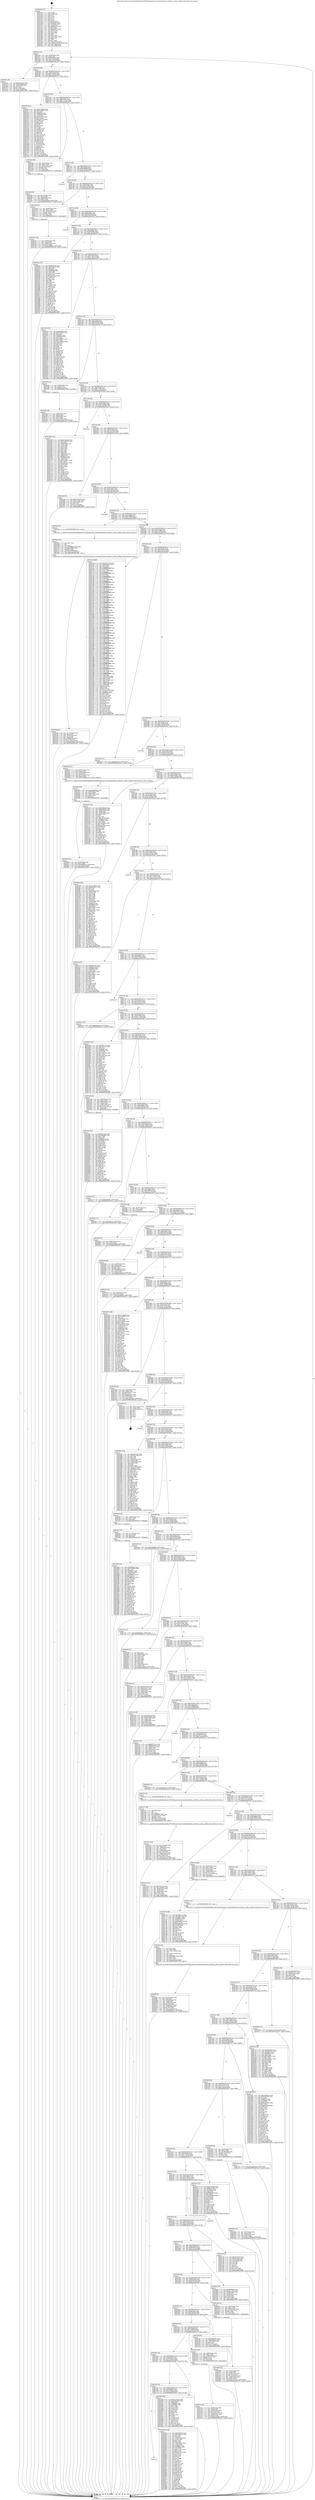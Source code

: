 digraph "0x401450" {
  label = "0x401450 (/mnt/c/Users/mathe/Desktop/tcc/POCII/binaries/extr_linuxnetxfrmxfrm_interface.c_xfrmi_validate_Final-ollvm.out::main(0))"
  labelloc = "t"
  node[shape=record]

  Entry [label="",width=0.3,height=0.3,shape=circle,fillcolor=black,style=filled]
  "0x4014c4" [label="{
     0x4014c4 [32]\l
     | [instrs]\l
     &nbsp;&nbsp;0x4014c4 \<+6\>: mov -0xe8(%rbp),%eax\l
     &nbsp;&nbsp;0x4014ca \<+2\>: mov %eax,%ecx\l
     &nbsp;&nbsp;0x4014cc \<+6\>: sub $0x80c604e4,%ecx\l
     &nbsp;&nbsp;0x4014d2 \<+6\>: mov %eax,-0xfc(%rbp)\l
     &nbsp;&nbsp;0x4014d8 \<+6\>: mov %ecx,-0x100(%rbp)\l
     &nbsp;&nbsp;0x4014de \<+6\>: je 0000000000402592 \<main+0x1142\>\l
  }"]
  "0x402592" [label="{
     0x402592 [30]\l
     | [instrs]\l
     &nbsp;&nbsp;0x402592 \<+5\>: mov $0xbb2ba528,%eax\l
     &nbsp;&nbsp;0x402597 \<+5\>: mov $0xae23bff8,%ecx\l
     &nbsp;&nbsp;0x40259c \<+3\>: mov -0x2a(%rbp),%dl\l
     &nbsp;&nbsp;0x40259f \<+3\>: test $0x1,%dl\l
     &nbsp;&nbsp;0x4025a2 \<+3\>: cmovne %ecx,%eax\l
     &nbsp;&nbsp;0x4025a5 \<+6\>: mov %eax,-0xe8(%rbp)\l
     &nbsp;&nbsp;0x4025ab \<+5\>: jmp 000000000040303c \<main+0x1bec\>\l
  }"]
  "0x4014e4" [label="{
     0x4014e4 [28]\l
     | [instrs]\l
     &nbsp;&nbsp;0x4014e4 \<+5\>: jmp 00000000004014e9 \<main+0x99\>\l
     &nbsp;&nbsp;0x4014e9 \<+6\>: mov -0xfc(%rbp),%eax\l
     &nbsp;&nbsp;0x4014ef \<+5\>: sub $0x850e5ae3,%eax\l
     &nbsp;&nbsp;0x4014f4 \<+6\>: mov %eax,-0x104(%rbp)\l
     &nbsp;&nbsp;0x4014fa \<+6\>: je 00000000004022f2 \<main+0xea2\>\l
  }"]
  Exit [label="",width=0.3,height=0.3,shape=circle,fillcolor=black,style=filled,peripheries=2]
  "0x4022f2" [label="{
     0x4022f2 [147]\l
     | [instrs]\l
     &nbsp;&nbsp;0x4022f2 \<+5\>: mov $0xb755893f,%eax\l
     &nbsp;&nbsp;0x4022f7 \<+5\>: mov $0xf65b0b8a,%ecx\l
     &nbsp;&nbsp;0x4022fc \<+2\>: mov $0x1,%dl\l
     &nbsp;&nbsp;0x4022fe \<+7\>: mov 0x40605c,%esi\l
     &nbsp;&nbsp;0x402305 \<+7\>: mov 0x406060,%edi\l
     &nbsp;&nbsp;0x40230c \<+3\>: mov %esi,%r8d\l
     &nbsp;&nbsp;0x40230f \<+7\>: add $0x50eaf75f,%r8d\l
     &nbsp;&nbsp;0x402316 \<+4\>: sub $0x1,%r8d\l
     &nbsp;&nbsp;0x40231a \<+7\>: sub $0x50eaf75f,%r8d\l
     &nbsp;&nbsp;0x402321 \<+4\>: imul %r8d,%esi\l
     &nbsp;&nbsp;0x402325 \<+3\>: and $0x1,%esi\l
     &nbsp;&nbsp;0x402328 \<+3\>: cmp $0x0,%esi\l
     &nbsp;&nbsp;0x40232b \<+4\>: sete %r9b\l
     &nbsp;&nbsp;0x40232f \<+3\>: cmp $0xa,%edi\l
     &nbsp;&nbsp;0x402332 \<+4\>: setl %r10b\l
     &nbsp;&nbsp;0x402336 \<+3\>: mov %r9b,%r11b\l
     &nbsp;&nbsp;0x402339 \<+4\>: xor $0xff,%r11b\l
     &nbsp;&nbsp;0x40233d \<+3\>: mov %r10b,%bl\l
     &nbsp;&nbsp;0x402340 \<+3\>: xor $0xff,%bl\l
     &nbsp;&nbsp;0x402343 \<+3\>: xor $0x0,%dl\l
     &nbsp;&nbsp;0x402346 \<+3\>: mov %r11b,%r14b\l
     &nbsp;&nbsp;0x402349 \<+4\>: and $0x0,%r14b\l
     &nbsp;&nbsp;0x40234d \<+3\>: and %dl,%r9b\l
     &nbsp;&nbsp;0x402350 \<+3\>: mov %bl,%r15b\l
     &nbsp;&nbsp;0x402353 \<+4\>: and $0x0,%r15b\l
     &nbsp;&nbsp;0x402357 \<+3\>: and %dl,%r10b\l
     &nbsp;&nbsp;0x40235a \<+3\>: or %r9b,%r14b\l
     &nbsp;&nbsp;0x40235d \<+3\>: or %r10b,%r15b\l
     &nbsp;&nbsp;0x402360 \<+3\>: xor %r15b,%r14b\l
     &nbsp;&nbsp;0x402363 \<+3\>: or %bl,%r11b\l
     &nbsp;&nbsp;0x402366 \<+4\>: xor $0xff,%r11b\l
     &nbsp;&nbsp;0x40236a \<+3\>: or $0x0,%dl\l
     &nbsp;&nbsp;0x40236d \<+3\>: and %dl,%r11b\l
     &nbsp;&nbsp;0x402370 \<+3\>: or %r11b,%r14b\l
     &nbsp;&nbsp;0x402373 \<+4\>: test $0x1,%r14b\l
     &nbsp;&nbsp;0x402377 \<+3\>: cmovne %ecx,%eax\l
     &nbsp;&nbsp;0x40237a \<+6\>: mov %eax,-0xe8(%rbp)\l
     &nbsp;&nbsp;0x402380 \<+5\>: jmp 000000000040303c \<main+0x1bec\>\l
  }"]
  "0x401500" [label="{
     0x401500 [28]\l
     | [instrs]\l
     &nbsp;&nbsp;0x401500 \<+5\>: jmp 0000000000401505 \<main+0xb5\>\l
     &nbsp;&nbsp;0x401505 \<+6\>: mov -0xfc(%rbp),%eax\l
     &nbsp;&nbsp;0x40150b \<+5\>: sub $0x86151512,%eax\l
     &nbsp;&nbsp;0x401510 \<+6\>: mov %eax,-0x108(%rbp)\l
     &nbsp;&nbsp;0x401516 \<+6\>: je 0000000000401ed3 \<main+0xa83\>\l
  }"]
  "0x402d66" [label="{
     0x402d66 [155]\l
     | [instrs]\l
     &nbsp;&nbsp;0x402d66 \<+5\>: mov $0x88b8040,%ecx\l
     &nbsp;&nbsp;0x402d6b \<+5\>: mov $0xe23c68a6,%edx\l
     &nbsp;&nbsp;0x402d70 \<+3\>: mov $0x1,%sil\l
     &nbsp;&nbsp;0x402d73 \<+8\>: mov 0x40605c,%r8d\l
     &nbsp;&nbsp;0x402d7b \<+8\>: mov 0x406060,%r9d\l
     &nbsp;&nbsp;0x402d83 \<+3\>: mov %r8d,%r10d\l
     &nbsp;&nbsp;0x402d86 \<+7\>: sub $0x8fff0f41,%r10d\l
     &nbsp;&nbsp;0x402d8d \<+4\>: sub $0x1,%r10d\l
     &nbsp;&nbsp;0x402d91 \<+7\>: add $0x8fff0f41,%r10d\l
     &nbsp;&nbsp;0x402d98 \<+4\>: imul %r10d,%r8d\l
     &nbsp;&nbsp;0x402d9c \<+4\>: and $0x1,%r8d\l
     &nbsp;&nbsp;0x402da0 \<+4\>: cmp $0x0,%r8d\l
     &nbsp;&nbsp;0x402da4 \<+4\>: sete %r11b\l
     &nbsp;&nbsp;0x402da8 \<+4\>: cmp $0xa,%r9d\l
     &nbsp;&nbsp;0x402dac \<+3\>: setl %bl\l
     &nbsp;&nbsp;0x402daf \<+3\>: mov %r11b,%r14b\l
     &nbsp;&nbsp;0x402db2 \<+4\>: xor $0xff,%r14b\l
     &nbsp;&nbsp;0x402db6 \<+3\>: mov %bl,%r15b\l
     &nbsp;&nbsp;0x402db9 \<+4\>: xor $0xff,%r15b\l
     &nbsp;&nbsp;0x402dbd \<+4\>: xor $0x1,%sil\l
     &nbsp;&nbsp;0x402dc1 \<+3\>: mov %r14b,%r12b\l
     &nbsp;&nbsp;0x402dc4 \<+4\>: and $0xff,%r12b\l
     &nbsp;&nbsp;0x402dc8 \<+3\>: and %sil,%r11b\l
     &nbsp;&nbsp;0x402dcb \<+3\>: mov %r15b,%r13b\l
     &nbsp;&nbsp;0x402dce \<+4\>: and $0xff,%r13b\l
     &nbsp;&nbsp;0x402dd2 \<+3\>: and %sil,%bl\l
     &nbsp;&nbsp;0x402dd5 \<+3\>: or %r11b,%r12b\l
     &nbsp;&nbsp;0x402dd8 \<+3\>: or %bl,%r13b\l
     &nbsp;&nbsp;0x402ddb \<+3\>: xor %r13b,%r12b\l
     &nbsp;&nbsp;0x402dde \<+3\>: or %r15b,%r14b\l
     &nbsp;&nbsp;0x402de1 \<+4\>: xor $0xff,%r14b\l
     &nbsp;&nbsp;0x402de5 \<+4\>: or $0x1,%sil\l
     &nbsp;&nbsp;0x402de9 \<+3\>: and %sil,%r14b\l
     &nbsp;&nbsp;0x402dec \<+3\>: or %r14b,%r12b\l
     &nbsp;&nbsp;0x402def \<+4\>: test $0x1,%r12b\l
     &nbsp;&nbsp;0x402df3 \<+3\>: cmovne %edx,%ecx\l
     &nbsp;&nbsp;0x402df6 \<+6\>: mov %ecx,-0xe8(%rbp)\l
     &nbsp;&nbsp;0x402dfc \<+5\>: jmp 000000000040303c \<main+0x1bec\>\l
  }"]
  "0x401ed3" [label="{
     0x401ed3 [35]\l
     | [instrs]\l
     &nbsp;&nbsp;0x401ed3 \<+7\>: mov -0xc8(%rbp),%rax\l
     &nbsp;&nbsp;0x401eda \<+6\>: movl $0x1,(%rax)\l
     &nbsp;&nbsp;0x401ee0 \<+7\>: mov -0xc8(%rbp),%rax\l
     &nbsp;&nbsp;0x401ee7 \<+3\>: movslq (%rax),%rax\l
     &nbsp;&nbsp;0x401eea \<+4\>: shl $0x3,%rax\l
     &nbsp;&nbsp;0x401eee \<+3\>: mov %rax,%rdi\l
     &nbsp;&nbsp;0x401ef1 \<+5\>: call 0000000000401050 \<malloc@plt\>\l
     | [calls]\l
     &nbsp;&nbsp;0x401050 \{1\} (unknown)\l
  }"]
  "0x40151c" [label="{
     0x40151c [28]\l
     | [instrs]\l
     &nbsp;&nbsp;0x40151c \<+5\>: jmp 0000000000401521 \<main+0xd1\>\l
     &nbsp;&nbsp;0x401521 \<+6\>: mov -0xfc(%rbp),%eax\l
     &nbsp;&nbsp;0x401527 \<+5\>: sub $0x8998df69,%eax\l
     &nbsp;&nbsp;0x40152c \<+6\>: mov %eax,-0x10c(%rbp)\l
     &nbsp;&nbsp;0x401532 \<+6\>: je 0000000000402e1f \<main+0x19cf\>\l
  }"]
  "0x402d57" [label="{
     0x402d57 [15]\l
     | [instrs]\l
     &nbsp;&nbsp;0x402d57 \<+4\>: mov -0x70(%rbp),%rax\l
     &nbsp;&nbsp;0x402d5b \<+3\>: mov (%rax),%rax\l
     &nbsp;&nbsp;0x402d5e \<+3\>: mov %rax,%rdi\l
     &nbsp;&nbsp;0x402d61 \<+5\>: call 0000000000401030 \<free@plt\>\l
     | [calls]\l
     &nbsp;&nbsp;0x401030 \{1\} (unknown)\l
  }"]
  "0x402e1f" [label="{
     0x402e1f\l
  }", style=dashed]
  "0x401538" [label="{
     0x401538 [28]\l
     | [instrs]\l
     &nbsp;&nbsp;0x401538 \<+5\>: jmp 000000000040153d \<main+0xed\>\l
     &nbsp;&nbsp;0x40153d \<+6\>: mov -0xfc(%rbp),%eax\l
     &nbsp;&nbsp;0x401543 \<+5\>: sub $0x8c857652,%eax\l
     &nbsp;&nbsp;0x401548 \<+6\>: mov %eax,-0x110(%rbp)\l
     &nbsp;&nbsp;0x40154e \<+6\>: je 0000000000402164 \<main+0xd14\>\l
  }"]
  "0x402afb" [label="{
     0x402afb [142]\l
     | [instrs]\l
     &nbsp;&nbsp;0x402afb \<+5\>: mov $0x8d0b7b0b,%edx\l
     &nbsp;&nbsp;0x402b00 \<+5\>: mov $0x300ef689,%esi\l
     &nbsp;&nbsp;0x402b05 \<+3\>: mov $0x1,%r8b\l
     &nbsp;&nbsp;0x402b08 \<+3\>: xor %r9d,%r9d\l
     &nbsp;&nbsp;0x402b0b \<+8\>: mov 0x40605c,%r10d\l
     &nbsp;&nbsp;0x402b13 \<+8\>: mov 0x406060,%r11d\l
     &nbsp;&nbsp;0x402b1b \<+4\>: sub $0x1,%r9d\l
     &nbsp;&nbsp;0x402b1f \<+3\>: mov %r10d,%ebx\l
     &nbsp;&nbsp;0x402b22 \<+3\>: add %r9d,%ebx\l
     &nbsp;&nbsp;0x402b25 \<+4\>: imul %ebx,%r10d\l
     &nbsp;&nbsp;0x402b29 \<+4\>: and $0x1,%r10d\l
     &nbsp;&nbsp;0x402b2d \<+4\>: cmp $0x0,%r10d\l
     &nbsp;&nbsp;0x402b31 \<+4\>: sete %r14b\l
     &nbsp;&nbsp;0x402b35 \<+4\>: cmp $0xa,%r11d\l
     &nbsp;&nbsp;0x402b39 \<+4\>: setl %r15b\l
     &nbsp;&nbsp;0x402b3d \<+3\>: mov %r14b,%r12b\l
     &nbsp;&nbsp;0x402b40 \<+4\>: xor $0xff,%r12b\l
     &nbsp;&nbsp;0x402b44 \<+3\>: mov %r15b,%r13b\l
     &nbsp;&nbsp;0x402b47 \<+4\>: xor $0xff,%r13b\l
     &nbsp;&nbsp;0x402b4b \<+4\>: xor $0x0,%r8b\l
     &nbsp;&nbsp;0x402b4f \<+3\>: mov %r12b,%al\l
     &nbsp;&nbsp;0x402b52 \<+2\>: and $0x0,%al\l
     &nbsp;&nbsp;0x402b54 \<+3\>: and %r8b,%r14b\l
     &nbsp;&nbsp;0x402b57 \<+3\>: mov %r13b,%cl\l
     &nbsp;&nbsp;0x402b5a \<+3\>: and $0x0,%cl\l
     &nbsp;&nbsp;0x402b5d \<+3\>: and %r8b,%r15b\l
     &nbsp;&nbsp;0x402b60 \<+3\>: or %r14b,%al\l
     &nbsp;&nbsp;0x402b63 \<+3\>: or %r15b,%cl\l
     &nbsp;&nbsp;0x402b66 \<+2\>: xor %cl,%al\l
     &nbsp;&nbsp;0x402b68 \<+3\>: or %r13b,%r12b\l
     &nbsp;&nbsp;0x402b6b \<+4\>: xor $0xff,%r12b\l
     &nbsp;&nbsp;0x402b6f \<+4\>: or $0x0,%r8b\l
     &nbsp;&nbsp;0x402b73 \<+3\>: and %r8b,%r12b\l
     &nbsp;&nbsp;0x402b76 \<+3\>: or %r12b,%al\l
     &nbsp;&nbsp;0x402b79 \<+2\>: test $0x1,%al\l
     &nbsp;&nbsp;0x402b7b \<+3\>: cmovne %esi,%edx\l
     &nbsp;&nbsp;0x402b7e \<+6\>: mov %edx,-0xe8(%rbp)\l
     &nbsp;&nbsp;0x402b84 \<+5\>: jmp 000000000040303c \<main+0x1bec\>\l
  }"]
  "0x402164" [label="{
     0x402164 [35]\l
     | [instrs]\l
     &nbsp;&nbsp;0x402164 \<+7\>: mov -0xa0(%rbp),%rax\l
     &nbsp;&nbsp;0x40216b \<+6\>: movl $0x1,(%rax)\l
     &nbsp;&nbsp;0x402171 \<+7\>: mov -0xa0(%rbp),%rax\l
     &nbsp;&nbsp;0x402178 \<+3\>: movslq (%rax),%rax\l
     &nbsp;&nbsp;0x40217b \<+4\>: shl $0x3,%rax\l
     &nbsp;&nbsp;0x40217f \<+3\>: mov %rax,%rdi\l
     &nbsp;&nbsp;0x402182 \<+5\>: call 0000000000401050 \<malloc@plt\>\l
     | [calls]\l
     &nbsp;&nbsp;0x401050 \{1\} (unknown)\l
  }"]
  "0x401554" [label="{
     0x401554 [28]\l
     | [instrs]\l
     &nbsp;&nbsp;0x401554 \<+5\>: jmp 0000000000401559 \<main+0x109\>\l
     &nbsp;&nbsp;0x401559 \<+6\>: mov -0xfc(%rbp),%eax\l
     &nbsp;&nbsp;0x40155f \<+5\>: sub $0x8d0b7b0b,%eax\l
     &nbsp;&nbsp;0x401564 \<+6\>: mov %eax,-0x114(%rbp)\l
     &nbsp;&nbsp;0x40156a \<+6\>: je 0000000000402fb1 \<main+0x1b61\>\l
  }"]
  "0x402905" [label="{
     0x402905 [25]\l
     | [instrs]\l
     &nbsp;&nbsp;0x402905 \<+4\>: mov -0x48(%rbp),%rax\l
     &nbsp;&nbsp;0x402909 \<+6\>: movl $0x0,(%rax)\l
     &nbsp;&nbsp;0x40290f \<+10\>: movl $0x90a0e08a,-0xe8(%rbp)\l
     &nbsp;&nbsp;0x402919 \<+5\>: jmp 000000000040303c \<main+0x1bec\>\l
  }"]
  "0x402fb1" [label="{
     0x402fb1\l
  }", style=dashed]
  "0x401570" [label="{
     0x401570 [28]\l
     | [instrs]\l
     &nbsp;&nbsp;0x401570 \<+5\>: jmp 0000000000401575 \<main+0x125\>\l
     &nbsp;&nbsp;0x401575 \<+6\>: mov -0xfc(%rbp),%eax\l
     &nbsp;&nbsp;0x40157b \<+5\>: sub $0x90a0e08a,%eax\l
     &nbsp;&nbsp;0x401580 \<+6\>: mov %eax,-0x118(%rbp)\l
     &nbsp;&nbsp;0x401586 \<+6\>: je 000000000040291e \<main+0x14ce\>\l
  }"]
  "0x401c1c" [label="{
     0x401c1c\l
  }", style=dashed]
  "0x40291e" [label="{
     0x40291e [147]\l
     | [instrs]\l
     &nbsp;&nbsp;0x40291e \<+5\>: mov $0xa8cd323d,%eax\l
     &nbsp;&nbsp;0x402923 \<+5\>: mov $0x91d5a45,%ecx\l
     &nbsp;&nbsp;0x402928 \<+2\>: mov $0x1,%dl\l
     &nbsp;&nbsp;0x40292a \<+7\>: mov 0x40605c,%esi\l
     &nbsp;&nbsp;0x402931 \<+7\>: mov 0x406060,%edi\l
     &nbsp;&nbsp;0x402938 \<+3\>: mov %esi,%r8d\l
     &nbsp;&nbsp;0x40293b \<+7\>: add $0x5827ae7d,%r8d\l
     &nbsp;&nbsp;0x402942 \<+4\>: sub $0x1,%r8d\l
     &nbsp;&nbsp;0x402946 \<+7\>: sub $0x5827ae7d,%r8d\l
     &nbsp;&nbsp;0x40294d \<+4\>: imul %r8d,%esi\l
     &nbsp;&nbsp;0x402951 \<+3\>: and $0x1,%esi\l
     &nbsp;&nbsp;0x402954 \<+3\>: cmp $0x0,%esi\l
     &nbsp;&nbsp;0x402957 \<+4\>: sete %r9b\l
     &nbsp;&nbsp;0x40295b \<+3\>: cmp $0xa,%edi\l
     &nbsp;&nbsp;0x40295e \<+4\>: setl %r10b\l
     &nbsp;&nbsp;0x402962 \<+3\>: mov %r9b,%r11b\l
     &nbsp;&nbsp;0x402965 \<+4\>: xor $0xff,%r11b\l
     &nbsp;&nbsp;0x402969 \<+3\>: mov %r10b,%bl\l
     &nbsp;&nbsp;0x40296c \<+3\>: xor $0xff,%bl\l
     &nbsp;&nbsp;0x40296f \<+3\>: xor $0x1,%dl\l
     &nbsp;&nbsp;0x402972 \<+3\>: mov %r11b,%r14b\l
     &nbsp;&nbsp;0x402975 \<+4\>: and $0xff,%r14b\l
     &nbsp;&nbsp;0x402979 \<+3\>: and %dl,%r9b\l
     &nbsp;&nbsp;0x40297c \<+3\>: mov %bl,%r15b\l
     &nbsp;&nbsp;0x40297f \<+4\>: and $0xff,%r15b\l
     &nbsp;&nbsp;0x402983 \<+3\>: and %dl,%r10b\l
     &nbsp;&nbsp;0x402986 \<+3\>: or %r9b,%r14b\l
     &nbsp;&nbsp;0x402989 \<+3\>: or %r10b,%r15b\l
     &nbsp;&nbsp;0x40298c \<+3\>: xor %r15b,%r14b\l
     &nbsp;&nbsp;0x40298f \<+3\>: or %bl,%r11b\l
     &nbsp;&nbsp;0x402992 \<+4\>: xor $0xff,%r11b\l
     &nbsp;&nbsp;0x402996 \<+3\>: or $0x1,%dl\l
     &nbsp;&nbsp;0x402999 \<+3\>: and %dl,%r11b\l
     &nbsp;&nbsp;0x40299c \<+3\>: or %r11b,%r14b\l
     &nbsp;&nbsp;0x40299f \<+4\>: test $0x1,%r14b\l
     &nbsp;&nbsp;0x4029a3 \<+3\>: cmovne %ecx,%eax\l
     &nbsp;&nbsp;0x4029a6 \<+6\>: mov %eax,-0xe8(%rbp)\l
     &nbsp;&nbsp;0x4029ac \<+5\>: jmp 000000000040303c \<main+0x1bec\>\l
  }"]
  "0x40158c" [label="{
     0x40158c [28]\l
     | [instrs]\l
     &nbsp;&nbsp;0x40158c \<+5\>: jmp 0000000000401591 \<main+0x141\>\l
     &nbsp;&nbsp;0x401591 \<+6\>: mov -0xfc(%rbp),%eax\l
     &nbsp;&nbsp;0x401597 \<+5\>: sub $0x927e4b7f,%eax\l
     &nbsp;&nbsp;0x40159c \<+6\>: mov %eax,-0x11c(%rbp)\l
     &nbsp;&nbsp;0x4015a2 \<+6\>: je 0000000000402cb2 \<main+0x1862\>\l
  }"]
  "0x40283b" [label="{
     0x40283b [169]\l
     | [instrs]\l
     &nbsp;&nbsp;0x40283b \<+5\>: mov $0xf50dd161,%eax\l
     &nbsp;&nbsp;0x402840 \<+5\>: mov $0xb4b3b3cf,%ecx\l
     &nbsp;&nbsp;0x402845 \<+2\>: mov $0x1,%dl\l
     &nbsp;&nbsp;0x402847 \<+2\>: xor %esi,%esi\l
     &nbsp;&nbsp;0x402849 \<+4\>: mov -0x58(%rbp),%rdi\l
     &nbsp;&nbsp;0x40284d \<+3\>: mov (%rdi),%r8d\l
     &nbsp;&nbsp;0x402850 \<+3\>: sub $0x1,%esi\l
     &nbsp;&nbsp;0x402853 \<+3\>: sub %esi,%r8d\l
     &nbsp;&nbsp;0x402856 \<+4\>: mov -0x58(%rbp),%rdi\l
     &nbsp;&nbsp;0x40285a \<+3\>: mov %r8d,(%rdi)\l
     &nbsp;&nbsp;0x40285d \<+7\>: mov 0x40605c,%esi\l
     &nbsp;&nbsp;0x402864 \<+8\>: mov 0x406060,%r8d\l
     &nbsp;&nbsp;0x40286c \<+3\>: mov %esi,%r9d\l
     &nbsp;&nbsp;0x40286f \<+7\>: sub $0xfcc47e25,%r9d\l
     &nbsp;&nbsp;0x402876 \<+4\>: sub $0x1,%r9d\l
     &nbsp;&nbsp;0x40287a \<+7\>: add $0xfcc47e25,%r9d\l
     &nbsp;&nbsp;0x402881 \<+4\>: imul %r9d,%esi\l
     &nbsp;&nbsp;0x402885 \<+3\>: and $0x1,%esi\l
     &nbsp;&nbsp;0x402888 \<+3\>: cmp $0x0,%esi\l
     &nbsp;&nbsp;0x40288b \<+4\>: sete %r10b\l
     &nbsp;&nbsp;0x40288f \<+4\>: cmp $0xa,%r8d\l
     &nbsp;&nbsp;0x402893 \<+4\>: setl %r11b\l
     &nbsp;&nbsp;0x402897 \<+3\>: mov %r10b,%bl\l
     &nbsp;&nbsp;0x40289a \<+3\>: xor $0xff,%bl\l
     &nbsp;&nbsp;0x40289d \<+3\>: mov %r11b,%r14b\l
     &nbsp;&nbsp;0x4028a0 \<+4\>: xor $0xff,%r14b\l
     &nbsp;&nbsp;0x4028a4 \<+3\>: xor $0x1,%dl\l
     &nbsp;&nbsp;0x4028a7 \<+3\>: mov %bl,%r15b\l
     &nbsp;&nbsp;0x4028aa \<+4\>: and $0xff,%r15b\l
     &nbsp;&nbsp;0x4028ae \<+3\>: and %dl,%r10b\l
     &nbsp;&nbsp;0x4028b1 \<+3\>: mov %r14b,%r12b\l
     &nbsp;&nbsp;0x4028b4 \<+4\>: and $0xff,%r12b\l
     &nbsp;&nbsp;0x4028b8 \<+3\>: and %dl,%r11b\l
     &nbsp;&nbsp;0x4028bb \<+3\>: or %r10b,%r15b\l
     &nbsp;&nbsp;0x4028be \<+3\>: or %r11b,%r12b\l
     &nbsp;&nbsp;0x4028c1 \<+3\>: xor %r12b,%r15b\l
     &nbsp;&nbsp;0x4028c4 \<+3\>: or %r14b,%bl\l
     &nbsp;&nbsp;0x4028c7 \<+3\>: xor $0xff,%bl\l
     &nbsp;&nbsp;0x4028ca \<+3\>: or $0x1,%dl\l
     &nbsp;&nbsp;0x4028cd \<+2\>: and %dl,%bl\l
     &nbsp;&nbsp;0x4028cf \<+3\>: or %bl,%r15b\l
     &nbsp;&nbsp;0x4028d2 \<+4\>: test $0x1,%r15b\l
     &nbsp;&nbsp;0x4028d6 \<+3\>: cmovne %ecx,%eax\l
     &nbsp;&nbsp;0x4028d9 \<+6\>: mov %eax,-0xe8(%rbp)\l
     &nbsp;&nbsp;0x4028df \<+5\>: jmp 000000000040303c \<main+0x1bec\>\l
  }"]
  "0x402cb2" [label="{
     0x402cb2 [147]\l
     | [instrs]\l
     &nbsp;&nbsp;0x402cb2 \<+5\>: mov $0x88b8040,%eax\l
     &nbsp;&nbsp;0x402cb7 \<+5\>: mov $0xe0c5469,%ecx\l
     &nbsp;&nbsp;0x402cbc \<+2\>: mov $0x1,%dl\l
     &nbsp;&nbsp;0x402cbe \<+7\>: mov 0x40605c,%esi\l
     &nbsp;&nbsp;0x402cc5 \<+7\>: mov 0x406060,%edi\l
     &nbsp;&nbsp;0x402ccc \<+3\>: mov %esi,%r8d\l
     &nbsp;&nbsp;0x402ccf \<+7\>: sub $0x21389d24,%r8d\l
     &nbsp;&nbsp;0x402cd6 \<+4\>: sub $0x1,%r8d\l
     &nbsp;&nbsp;0x402cda \<+7\>: add $0x21389d24,%r8d\l
     &nbsp;&nbsp;0x402ce1 \<+4\>: imul %r8d,%esi\l
     &nbsp;&nbsp;0x402ce5 \<+3\>: and $0x1,%esi\l
     &nbsp;&nbsp;0x402ce8 \<+3\>: cmp $0x0,%esi\l
     &nbsp;&nbsp;0x402ceb \<+4\>: sete %r9b\l
     &nbsp;&nbsp;0x402cef \<+3\>: cmp $0xa,%edi\l
     &nbsp;&nbsp;0x402cf2 \<+4\>: setl %r10b\l
     &nbsp;&nbsp;0x402cf6 \<+3\>: mov %r9b,%r11b\l
     &nbsp;&nbsp;0x402cf9 \<+4\>: xor $0xff,%r11b\l
     &nbsp;&nbsp;0x402cfd \<+3\>: mov %r10b,%bl\l
     &nbsp;&nbsp;0x402d00 \<+3\>: xor $0xff,%bl\l
     &nbsp;&nbsp;0x402d03 \<+3\>: xor $0x0,%dl\l
     &nbsp;&nbsp;0x402d06 \<+3\>: mov %r11b,%r14b\l
     &nbsp;&nbsp;0x402d09 \<+4\>: and $0x0,%r14b\l
     &nbsp;&nbsp;0x402d0d \<+3\>: and %dl,%r9b\l
     &nbsp;&nbsp;0x402d10 \<+3\>: mov %bl,%r15b\l
     &nbsp;&nbsp;0x402d13 \<+4\>: and $0x0,%r15b\l
     &nbsp;&nbsp;0x402d17 \<+3\>: and %dl,%r10b\l
     &nbsp;&nbsp;0x402d1a \<+3\>: or %r9b,%r14b\l
     &nbsp;&nbsp;0x402d1d \<+3\>: or %r10b,%r15b\l
     &nbsp;&nbsp;0x402d20 \<+3\>: xor %r15b,%r14b\l
     &nbsp;&nbsp;0x402d23 \<+3\>: or %bl,%r11b\l
     &nbsp;&nbsp;0x402d26 \<+4\>: xor $0xff,%r11b\l
     &nbsp;&nbsp;0x402d2a \<+3\>: or $0x0,%dl\l
     &nbsp;&nbsp;0x402d2d \<+3\>: and %dl,%r11b\l
     &nbsp;&nbsp;0x402d30 \<+3\>: or %r11b,%r14b\l
     &nbsp;&nbsp;0x402d33 \<+4\>: test $0x1,%r14b\l
     &nbsp;&nbsp;0x402d37 \<+3\>: cmovne %ecx,%eax\l
     &nbsp;&nbsp;0x402d3a \<+6\>: mov %eax,-0xe8(%rbp)\l
     &nbsp;&nbsp;0x402d40 \<+5\>: jmp 000000000040303c \<main+0x1bec\>\l
  }"]
  "0x4015a8" [label="{
     0x4015a8 [28]\l
     | [instrs]\l
     &nbsp;&nbsp;0x4015a8 \<+5\>: jmp 00000000004015ad \<main+0x15d\>\l
     &nbsp;&nbsp;0x4015ad \<+6\>: mov -0xfc(%rbp),%eax\l
     &nbsp;&nbsp;0x4015b3 \<+5\>: sub $0x96465bd3,%eax\l
     &nbsp;&nbsp;0x4015b8 \<+6\>: mov %eax,-0x120(%rbp)\l
     &nbsp;&nbsp;0x4015be \<+6\>: je 0000000000401e7e \<main+0xa2e\>\l
  }"]
  "0x401c00" [label="{
     0x401c00 [28]\l
     | [instrs]\l
     &nbsp;&nbsp;0x401c00 \<+5\>: jmp 0000000000401c05 \<main+0x7b5\>\l
     &nbsp;&nbsp;0x401c05 \<+6\>: mov -0xfc(%rbp),%eax\l
     &nbsp;&nbsp;0x401c0b \<+5\>: sub $0x792e8813,%eax\l
     &nbsp;&nbsp;0x401c10 \<+6\>: mov %eax,-0x208(%rbp)\l
     &nbsp;&nbsp;0x401c16 \<+6\>: je 000000000040283b \<main+0x13eb\>\l
  }"]
  "0x401e7e" [label="{
     0x401e7e [19]\l
     | [instrs]\l
     &nbsp;&nbsp;0x401e7e \<+7\>: mov -0xd8(%rbp),%rax\l
     &nbsp;&nbsp;0x401e85 \<+3\>: mov (%rax),%rax\l
     &nbsp;&nbsp;0x401e88 \<+4\>: mov 0x8(%rax),%rdi\l
     &nbsp;&nbsp;0x401e8c \<+5\>: call 0000000000401060 \<atoi@plt\>\l
     | [calls]\l
     &nbsp;&nbsp;0x401060 \{1\} (unknown)\l
  }"]
  "0x4015c4" [label="{
     0x4015c4 [28]\l
     | [instrs]\l
     &nbsp;&nbsp;0x4015c4 \<+5\>: jmp 00000000004015c9 \<main+0x179\>\l
     &nbsp;&nbsp;0x4015c9 \<+6\>: mov -0xfc(%rbp),%eax\l
     &nbsp;&nbsp;0x4015cf \<+5\>: sub $0x98717f8b,%eax\l
     &nbsp;&nbsp;0x4015d4 \<+6\>: mov %eax,-0x124(%rbp)\l
     &nbsp;&nbsp;0x4015da \<+6\>: je 00000000004020d0 \<main+0xc80\>\l
  }"]
  "0x402b98" [label="{
     0x402b98 [86]\l
     | [instrs]\l
     &nbsp;&nbsp;0x402b98 \<+5\>: mov $0xc5229b2d,%eax\l
     &nbsp;&nbsp;0x402b9d \<+5\>: mov $0xc39ade40,%ecx\l
     &nbsp;&nbsp;0x402ba2 \<+2\>: xor %edx,%edx\l
     &nbsp;&nbsp;0x402ba4 \<+7\>: mov 0x40605c,%esi\l
     &nbsp;&nbsp;0x402bab \<+7\>: mov 0x406060,%edi\l
     &nbsp;&nbsp;0x402bb2 \<+3\>: sub $0x1,%edx\l
     &nbsp;&nbsp;0x402bb5 \<+3\>: mov %esi,%r8d\l
     &nbsp;&nbsp;0x402bb8 \<+3\>: add %edx,%r8d\l
     &nbsp;&nbsp;0x402bbb \<+4\>: imul %r8d,%esi\l
     &nbsp;&nbsp;0x402bbf \<+3\>: and $0x1,%esi\l
     &nbsp;&nbsp;0x402bc2 \<+3\>: cmp $0x0,%esi\l
     &nbsp;&nbsp;0x402bc5 \<+4\>: sete %r9b\l
     &nbsp;&nbsp;0x402bc9 \<+3\>: cmp $0xa,%edi\l
     &nbsp;&nbsp;0x402bcc \<+4\>: setl %r10b\l
     &nbsp;&nbsp;0x402bd0 \<+3\>: mov %r9b,%r11b\l
     &nbsp;&nbsp;0x402bd3 \<+3\>: and %r10b,%r11b\l
     &nbsp;&nbsp;0x402bd6 \<+3\>: xor %r10b,%r9b\l
     &nbsp;&nbsp;0x402bd9 \<+3\>: or %r9b,%r11b\l
     &nbsp;&nbsp;0x402bdc \<+4\>: test $0x1,%r11b\l
     &nbsp;&nbsp;0x402be0 \<+3\>: cmovne %ecx,%eax\l
     &nbsp;&nbsp;0x402be3 \<+6\>: mov %eax,-0xe8(%rbp)\l
     &nbsp;&nbsp;0x402be9 \<+5\>: jmp 000000000040303c \<main+0x1bec\>\l
  }"]
  "0x4020d0" [label="{
     0x4020d0 [133]\l
     | [instrs]\l
     &nbsp;&nbsp;0x4020d0 \<+5\>: mov $0xa27a46ab,%eax\l
     &nbsp;&nbsp;0x4020d5 \<+5\>: mov $0x52e967da,%ecx\l
     &nbsp;&nbsp;0x4020da \<+2\>: xor %edx,%edx\l
     &nbsp;&nbsp;0x4020dc \<+7\>: mov -0xb8(%rbp),%rsi\l
     &nbsp;&nbsp;0x4020e3 \<+2\>: mov (%rsi),%edi\l
     &nbsp;&nbsp;0x4020e5 \<+3\>: mov %edx,%r8d\l
     &nbsp;&nbsp;0x4020e8 \<+3\>: sub %edi,%r8d\l
     &nbsp;&nbsp;0x4020eb \<+2\>: mov %edx,%edi\l
     &nbsp;&nbsp;0x4020ed \<+3\>: sub $0x1,%edi\l
     &nbsp;&nbsp;0x4020f0 \<+3\>: add %edi,%r8d\l
     &nbsp;&nbsp;0x4020f3 \<+3\>: sub %r8d,%edx\l
     &nbsp;&nbsp;0x4020f6 \<+7\>: mov -0xb8(%rbp),%rsi\l
     &nbsp;&nbsp;0x4020fd \<+2\>: mov %edx,(%rsi)\l
     &nbsp;&nbsp;0x4020ff \<+7\>: mov 0x40605c,%edx\l
     &nbsp;&nbsp;0x402106 \<+7\>: mov 0x406060,%edi\l
     &nbsp;&nbsp;0x40210d \<+3\>: mov %edx,%r8d\l
     &nbsp;&nbsp;0x402110 \<+7\>: add $0x1985ad11,%r8d\l
     &nbsp;&nbsp;0x402117 \<+4\>: sub $0x1,%r8d\l
     &nbsp;&nbsp;0x40211b \<+7\>: sub $0x1985ad11,%r8d\l
     &nbsp;&nbsp;0x402122 \<+4\>: imul %r8d,%edx\l
     &nbsp;&nbsp;0x402126 \<+3\>: and $0x1,%edx\l
     &nbsp;&nbsp;0x402129 \<+3\>: cmp $0x0,%edx\l
     &nbsp;&nbsp;0x40212c \<+4\>: sete %r9b\l
     &nbsp;&nbsp;0x402130 \<+3\>: cmp $0xa,%edi\l
     &nbsp;&nbsp;0x402133 \<+4\>: setl %r10b\l
     &nbsp;&nbsp;0x402137 \<+3\>: mov %r9b,%r11b\l
     &nbsp;&nbsp;0x40213a \<+3\>: and %r10b,%r11b\l
     &nbsp;&nbsp;0x40213d \<+3\>: xor %r10b,%r9b\l
     &nbsp;&nbsp;0x402140 \<+3\>: or %r9b,%r11b\l
     &nbsp;&nbsp;0x402143 \<+4\>: test $0x1,%r11b\l
     &nbsp;&nbsp;0x402147 \<+3\>: cmovne %ecx,%eax\l
     &nbsp;&nbsp;0x40214a \<+6\>: mov %eax,-0xe8(%rbp)\l
     &nbsp;&nbsp;0x402150 \<+5\>: jmp 000000000040303c \<main+0x1bec\>\l
  }"]
  "0x4015e0" [label="{
     0x4015e0 [28]\l
     | [instrs]\l
     &nbsp;&nbsp;0x4015e0 \<+5\>: jmp 00000000004015e5 \<main+0x195\>\l
     &nbsp;&nbsp;0x4015e5 \<+6\>: mov -0xfc(%rbp),%eax\l
     &nbsp;&nbsp;0x4015eb \<+5\>: sub $0xa27a46ab,%eax\l
     &nbsp;&nbsp;0x4015f0 \<+6\>: mov %eax,-0x128(%rbp)\l
     &nbsp;&nbsp;0x4015f6 \<+6\>: je 0000000000402eac \<main+0x1a5c\>\l
  }"]
  "0x40276d" [label="{
     0x40276d [100]\l
     | [instrs]\l
     &nbsp;&nbsp;0x40276d \<+5\>: mov $0x2f0fc712,%edx\l
     &nbsp;&nbsp;0x402772 \<+5\>: mov $0x16e0218b,%esi\l
     &nbsp;&nbsp;0x402777 \<+8\>: mov 0x40605c,%r8d\l
     &nbsp;&nbsp;0x40277f \<+8\>: mov 0x406060,%r9d\l
     &nbsp;&nbsp;0x402787 \<+3\>: mov %r8d,%r10d\l
     &nbsp;&nbsp;0x40278a \<+7\>: sub $0x5b46bf10,%r10d\l
     &nbsp;&nbsp;0x402791 \<+4\>: sub $0x1,%r10d\l
     &nbsp;&nbsp;0x402795 \<+7\>: add $0x5b46bf10,%r10d\l
     &nbsp;&nbsp;0x40279c \<+4\>: imul %r10d,%r8d\l
     &nbsp;&nbsp;0x4027a0 \<+4\>: and $0x1,%r8d\l
     &nbsp;&nbsp;0x4027a4 \<+4\>: cmp $0x0,%r8d\l
     &nbsp;&nbsp;0x4027a8 \<+4\>: sete %r11b\l
     &nbsp;&nbsp;0x4027ac \<+4\>: cmp $0xa,%r9d\l
     &nbsp;&nbsp;0x4027b0 \<+3\>: setl %bl\l
     &nbsp;&nbsp;0x4027b3 \<+3\>: mov %r11b,%r14b\l
     &nbsp;&nbsp;0x4027b6 \<+3\>: and %bl,%r14b\l
     &nbsp;&nbsp;0x4027b9 \<+3\>: xor %bl,%r11b\l
     &nbsp;&nbsp;0x4027bc \<+3\>: or %r11b,%r14b\l
     &nbsp;&nbsp;0x4027bf \<+4\>: test $0x1,%r14b\l
     &nbsp;&nbsp;0x4027c3 \<+3\>: cmovne %esi,%edx\l
     &nbsp;&nbsp;0x4027c6 \<+6\>: mov %edx,-0xe8(%rbp)\l
     &nbsp;&nbsp;0x4027cc \<+5\>: jmp 000000000040303c \<main+0x1bec\>\l
  }"]
  "0x402eac" [label="{
     0x402eac\l
  }", style=dashed]
  "0x4015fc" [label="{
     0x4015fc [28]\l
     | [instrs]\l
     &nbsp;&nbsp;0x4015fc \<+5\>: jmp 0000000000401601 \<main+0x1b1\>\l
     &nbsp;&nbsp;0x401601 \<+6\>: mov -0xfc(%rbp),%eax\l
     &nbsp;&nbsp;0x401607 \<+5\>: sub $0xa3b1209a,%eax\l
     &nbsp;&nbsp;0x40160c \<+6\>: mov %eax,-0x12c(%rbp)\l
     &nbsp;&nbsp;0x401612 \<+6\>: je 0000000000402a5b \<main+0x160b\>\l
  }"]
  "0x40266d" [label="{
     0x40266d [31]\l
     | [instrs]\l
     &nbsp;&nbsp;0x40266d \<+4\>: mov -0x58(%rbp),%rdx\l
     &nbsp;&nbsp;0x402671 \<+6\>: movl $0x0,(%rdx)\l
     &nbsp;&nbsp;0x402677 \<+10\>: movl $0x664d2019,-0xe8(%rbp)\l
     &nbsp;&nbsp;0x402681 \<+6\>: mov %eax,-0x21c(%rbp)\l
     &nbsp;&nbsp;0x402687 \<+5\>: jmp 000000000040303c \<main+0x1bec\>\l
  }"]
  "0x402a5b" [label="{
     0x402a5b [30]\l
     | [instrs]\l
     &nbsp;&nbsp;0x402a5b \<+5\>: mov $0x927e4b7f,%eax\l
     &nbsp;&nbsp;0x402a60 \<+5\>: mov $0xc757fcd2,%ecx\l
     &nbsp;&nbsp;0x402a65 \<+3\>: mov -0x29(%rbp),%dl\l
     &nbsp;&nbsp;0x402a68 \<+3\>: test $0x1,%dl\l
     &nbsp;&nbsp;0x402a6b \<+3\>: cmovne %ecx,%eax\l
     &nbsp;&nbsp;0x402a6e \<+6\>: mov %eax,-0xe8(%rbp)\l
     &nbsp;&nbsp;0x402a74 \<+5\>: jmp 000000000040303c \<main+0x1bec\>\l
  }"]
  "0x401618" [label="{
     0x401618 [28]\l
     | [instrs]\l
     &nbsp;&nbsp;0x401618 \<+5\>: jmp 000000000040161d \<main+0x1cd\>\l
     &nbsp;&nbsp;0x40161d \<+6\>: mov -0xfc(%rbp),%eax\l
     &nbsp;&nbsp;0x401623 \<+5\>: sub $0xa8cd323d,%eax\l
     &nbsp;&nbsp;0x401628 \<+6\>: mov %eax,-0x130(%rbp)\l
     &nbsp;&nbsp;0x40162e \<+6\>: je 0000000000402f89 \<main+0x1b39\>\l
  }"]
  "0x402650" [label="{
     0x402650 [29]\l
     | [instrs]\l
     &nbsp;&nbsp;0x402650 \<+10\>: movabs $0x4040b6,%rdi\l
     &nbsp;&nbsp;0x40265a \<+4\>: mov -0x60(%rbp),%rdx\l
     &nbsp;&nbsp;0x40265e \<+2\>: mov %eax,(%rdx)\l
     &nbsp;&nbsp;0x402660 \<+4\>: mov -0x60(%rbp),%rdx\l
     &nbsp;&nbsp;0x402664 \<+2\>: mov (%rdx),%esi\l
     &nbsp;&nbsp;0x402666 \<+2\>: mov $0x0,%al\l
     &nbsp;&nbsp;0x402668 \<+5\>: call 0000000000401040 \<printf@plt\>\l
     | [calls]\l
     &nbsp;&nbsp;0x401040 \{1\} (unknown)\l
  }"]
  "0x402f89" [label="{
     0x402f89\l
  }", style=dashed]
  "0x401634" [label="{
     0x401634 [28]\l
     | [instrs]\l
     &nbsp;&nbsp;0x401634 \<+5\>: jmp 0000000000401639 \<main+0x1e9\>\l
     &nbsp;&nbsp;0x401639 \<+6\>: mov -0xfc(%rbp),%eax\l
     &nbsp;&nbsp;0x40163f \<+5\>: sub $0xae23bff8,%eax\l
     &nbsp;&nbsp;0x401644 \<+6\>: mov %eax,-0x134(%rbp)\l
     &nbsp;&nbsp;0x40164a \<+6\>: je 00000000004025b0 \<main+0x1160\>\l
  }"]
  "0x4025dd" [label="{
     0x4025dd [41]\l
     | [instrs]\l
     &nbsp;&nbsp;0x4025dd \<+6\>: mov -0x218(%rbp),%ecx\l
     &nbsp;&nbsp;0x4025e3 \<+3\>: imul %eax,%ecx\l
     &nbsp;&nbsp;0x4025e6 \<+4\>: mov -0x70(%rbp),%rsi\l
     &nbsp;&nbsp;0x4025ea \<+3\>: mov (%rsi),%rsi\l
     &nbsp;&nbsp;0x4025ed \<+4\>: mov -0x68(%rbp),%rdi\l
     &nbsp;&nbsp;0x4025f1 \<+3\>: movslq (%rdi),%rdi\l
     &nbsp;&nbsp;0x4025f4 \<+3\>: mov %ecx,(%rsi,%rdi,4)\l
     &nbsp;&nbsp;0x4025f7 \<+10\>: movl $0x182a0b3e,-0xe8(%rbp)\l
     &nbsp;&nbsp;0x402601 \<+5\>: jmp 000000000040303c \<main+0x1bec\>\l
  }"]
  "0x4025b0" [label="{
     0x4025b0 [5]\l
     | [instrs]\l
     &nbsp;&nbsp;0x4025b0 \<+5\>: call 0000000000401160 \<next_i\>\l
     | [calls]\l
     &nbsp;&nbsp;0x401160 \{1\} (/mnt/c/Users/mathe/Desktop/tcc/POCII/binaries/extr_linuxnetxfrmxfrm_interface.c_xfrmi_validate_Final-ollvm.out::next_i)\l
  }"]
  "0x401650" [label="{
     0x401650 [28]\l
     | [instrs]\l
     &nbsp;&nbsp;0x401650 \<+5\>: jmp 0000000000401655 \<main+0x205\>\l
     &nbsp;&nbsp;0x401655 \<+6\>: mov -0xfc(%rbp),%eax\l
     &nbsp;&nbsp;0x40165b \<+5\>: sub $0xb3c1abf6,%eax\l
     &nbsp;&nbsp;0x401660 \<+6\>: mov %eax,-0x138(%rbp)\l
     &nbsp;&nbsp;0x401666 \<+6\>: je 0000000000401c5b \<main+0x80b\>\l
  }"]
  "0x4025b5" [label="{
     0x4025b5 [40]\l
     | [instrs]\l
     &nbsp;&nbsp;0x4025b5 \<+5\>: mov $0x2,%ecx\l
     &nbsp;&nbsp;0x4025ba \<+1\>: cltd\l
     &nbsp;&nbsp;0x4025bb \<+2\>: idiv %ecx\l
     &nbsp;&nbsp;0x4025bd \<+6\>: imul $0xfffffffe,%edx,%ecx\l
     &nbsp;&nbsp;0x4025c3 \<+6\>: sub $0xeafa99f0,%ecx\l
     &nbsp;&nbsp;0x4025c9 \<+3\>: add $0x1,%ecx\l
     &nbsp;&nbsp;0x4025cc \<+6\>: add $0xeafa99f0,%ecx\l
     &nbsp;&nbsp;0x4025d2 \<+6\>: mov %ecx,-0x218(%rbp)\l
     &nbsp;&nbsp;0x4025d8 \<+5\>: call 0000000000401160 \<next_i\>\l
     | [calls]\l
     &nbsp;&nbsp;0x401160 \{1\} (/mnt/c/Users/mathe/Desktop/tcc/POCII/binaries/extr_linuxnetxfrmxfrm_interface.c_xfrmi_validate_Final-ollvm.out::next_i)\l
  }"]
  "0x401c5b" [label="{
     0x401c5b [484]\l
     | [instrs]\l
     &nbsp;&nbsp;0x401c5b \<+5\>: mov $0x3c2c8778,%eax\l
     &nbsp;&nbsp;0x401c60 \<+5\>: mov $0x6f6a8ade,%ecx\l
     &nbsp;&nbsp;0x401c65 \<+2\>: xor %edx,%edx\l
     &nbsp;&nbsp;0x401c67 \<+3\>: mov %rsp,%rsi\l
     &nbsp;&nbsp;0x401c6a \<+4\>: add $0xfffffffffffffff0,%rsi\l
     &nbsp;&nbsp;0x401c6e \<+3\>: mov %rsi,%rsp\l
     &nbsp;&nbsp;0x401c71 \<+7\>: mov %rsi,-0xe0(%rbp)\l
     &nbsp;&nbsp;0x401c78 \<+3\>: mov %rsp,%rsi\l
     &nbsp;&nbsp;0x401c7b \<+4\>: add $0xfffffffffffffff0,%rsi\l
     &nbsp;&nbsp;0x401c7f \<+3\>: mov %rsi,%rsp\l
     &nbsp;&nbsp;0x401c82 \<+3\>: mov %rsp,%rdi\l
     &nbsp;&nbsp;0x401c85 \<+4\>: add $0xfffffffffffffff0,%rdi\l
     &nbsp;&nbsp;0x401c89 \<+3\>: mov %rdi,%rsp\l
     &nbsp;&nbsp;0x401c8c \<+7\>: mov %rdi,-0xd8(%rbp)\l
     &nbsp;&nbsp;0x401c93 \<+3\>: mov %rsp,%rdi\l
     &nbsp;&nbsp;0x401c96 \<+4\>: add $0xfffffffffffffff0,%rdi\l
     &nbsp;&nbsp;0x401c9a \<+3\>: mov %rdi,%rsp\l
     &nbsp;&nbsp;0x401c9d \<+7\>: mov %rdi,-0xd0(%rbp)\l
     &nbsp;&nbsp;0x401ca4 \<+3\>: mov %rsp,%rdi\l
     &nbsp;&nbsp;0x401ca7 \<+4\>: add $0xfffffffffffffff0,%rdi\l
     &nbsp;&nbsp;0x401cab \<+3\>: mov %rdi,%rsp\l
     &nbsp;&nbsp;0x401cae \<+7\>: mov %rdi,-0xc8(%rbp)\l
     &nbsp;&nbsp;0x401cb5 \<+3\>: mov %rsp,%rdi\l
     &nbsp;&nbsp;0x401cb8 \<+4\>: add $0xfffffffffffffff0,%rdi\l
     &nbsp;&nbsp;0x401cbc \<+3\>: mov %rdi,%rsp\l
     &nbsp;&nbsp;0x401cbf \<+7\>: mov %rdi,-0xc0(%rbp)\l
     &nbsp;&nbsp;0x401cc6 \<+3\>: mov %rsp,%rdi\l
     &nbsp;&nbsp;0x401cc9 \<+4\>: add $0xfffffffffffffff0,%rdi\l
     &nbsp;&nbsp;0x401ccd \<+3\>: mov %rdi,%rsp\l
     &nbsp;&nbsp;0x401cd0 \<+7\>: mov %rdi,-0xb8(%rbp)\l
     &nbsp;&nbsp;0x401cd7 \<+3\>: mov %rsp,%rdi\l
     &nbsp;&nbsp;0x401cda \<+4\>: add $0xfffffffffffffff0,%rdi\l
     &nbsp;&nbsp;0x401cde \<+3\>: mov %rdi,%rsp\l
     &nbsp;&nbsp;0x401ce1 \<+7\>: mov %rdi,-0xb0(%rbp)\l
     &nbsp;&nbsp;0x401ce8 \<+3\>: mov %rsp,%rdi\l
     &nbsp;&nbsp;0x401ceb \<+4\>: add $0xfffffffffffffff0,%rdi\l
     &nbsp;&nbsp;0x401cef \<+3\>: mov %rdi,%rsp\l
     &nbsp;&nbsp;0x401cf2 \<+7\>: mov %rdi,-0xa8(%rbp)\l
     &nbsp;&nbsp;0x401cf9 \<+3\>: mov %rsp,%rdi\l
     &nbsp;&nbsp;0x401cfc \<+4\>: add $0xfffffffffffffff0,%rdi\l
     &nbsp;&nbsp;0x401d00 \<+3\>: mov %rdi,%rsp\l
     &nbsp;&nbsp;0x401d03 \<+7\>: mov %rdi,-0xa0(%rbp)\l
     &nbsp;&nbsp;0x401d0a \<+3\>: mov %rsp,%rdi\l
     &nbsp;&nbsp;0x401d0d \<+4\>: add $0xfffffffffffffff0,%rdi\l
     &nbsp;&nbsp;0x401d11 \<+3\>: mov %rdi,%rsp\l
     &nbsp;&nbsp;0x401d14 \<+7\>: mov %rdi,-0x98(%rbp)\l
     &nbsp;&nbsp;0x401d1b \<+3\>: mov %rsp,%rdi\l
     &nbsp;&nbsp;0x401d1e \<+4\>: add $0xfffffffffffffff0,%rdi\l
     &nbsp;&nbsp;0x401d22 \<+3\>: mov %rdi,%rsp\l
     &nbsp;&nbsp;0x401d25 \<+7\>: mov %rdi,-0x90(%rbp)\l
     &nbsp;&nbsp;0x401d2c \<+3\>: mov %rsp,%rdi\l
     &nbsp;&nbsp;0x401d2f \<+4\>: add $0xfffffffffffffff0,%rdi\l
     &nbsp;&nbsp;0x401d33 \<+3\>: mov %rdi,%rsp\l
     &nbsp;&nbsp;0x401d36 \<+7\>: mov %rdi,-0x88(%rbp)\l
     &nbsp;&nbsp;0x401d3d \<+3\>: mov %rsp,%rdi\l
     &nbsp;&nbsp;0x401d40 \<+4\>: add $0xfffffffffffffff0,%rdi\l
     &nbsp;&nbsp;0x401d44 \<+3\>: mov %rdi,%rsp\l
     &nbsp;&nbsp;0x401d47 \<+4\>: mov %rdi,-0x80(%rbp)\l
     &nbsp;&nbsp;0x401d4b \<+3\>: mov %rsp,%rdi\l
     &nbsp;&nbsp;0x401d4e \<+4\>: add $0xfffffffffffffff0,%rdi\l
     &nbsp;&nbsp;0x401d52 \<+3\>: mov %rdi,%rsp\l
     &nbsp;&nbsp;0x401d55 \<+4\>: mov %rdi,-0x78(%rbp)\l
     &nbsp;&nbsp;0x401d59 \<+3\>: mov %rsp,%rdi\l
     &nbsp;&nbsp;0x401d5c \<+4\>: add $0xfffffffffffffff0,%rdi\l
     &nbsp;&nbsp;0x401d60 \<+3\>: mov %rdi,%rsp\l
     &nbsp;&nbsp;0x401d63 \<+4\>: mov %rdi,-0x70(%rbp)\l
     &nbsp;&nbsp;0x401d67 \<+3\>: mov %rsp,%rdi\l
     &nbsp;&nbsp;0x401d6a \<+4\>: add $0xfffffffffffffff0,%rdi\l
     &nbsp;&nbsp;0x401d6e \<+3\>: mov %rdi,%rsp\l
     &nbsp;&nbsp;0x401d71 \<+4\>: mov %rdi,-0x68(%rbp)\l
     &nbsp;&nbsp;0x401d75 \<+3\>: mov %rsp,%rdi\l
     &nbsp;&nbsp;0x401d78 \<+4\>: add $0xfffffffffffffff0,%rdi\l
     &nbsp;&nbsp;0x401d7c \<+3\>: mov %rdi,%rsp\l
     &nbsp;&nbsp;0x401d7f \<+4\>: mov %rdi,-0x60(%rbp)\l
     &nbsp;&nbsp;0x401d83 \<+3\>: mov %rsp,%rdi\l
     &nbsp;&nbsp;0x401d86 \<+4\>: add $0xfffffffffffffff0,%rdi\l
     &nbsp;&nbsp;0x401d8a \<+3\>: mov %rdi,%rsp\l
     &nbsp;&nbsp;0x401d8d \<+4\>: mov %rdi,-0x58(%rbp)\l
     &nbsp;&nbsp;0x401d91 \<+3\>: mov %rsp,%rdi\l
     &nbsp;&nbsp;0x401d94 \<+4\>: add $0xfffffffffffffff0,%rdi\l
     &nbsp;&nbsp;0x401d98 \<+3\>: mov %rdi,%rsp\l
     &nbsp;&nbsp;0x401d9b \<+4\>: mov %rdi,-0x50(%rbp)\l
     &nbsp;&nbsp;0x401d9f \<+3\>: mov %rsp,%rdi\l
     &nbsp;&nbsp;0x401da2 \<+4\>: add $0xfffffffffffffff0,%rdi\l
     &nbsp;&nbsp;0x401da6 \<+3\>: mov %rdi,%rsp\l
     &nbsp;&nbsp;0x401da9 \<+4\>: mov %rdi,-0x48(%rbp)\l
     &nbsp;&nbsp;0x401dad \<+3\>: mov %rsp,%rdi\l
     &nbsp;&nbsp;0x401db0 \<+4\>: add $0xfffffffffffffff0,%rdi\l
     &nbsp;&nbsp;0x401db4 \<+3\>: mov %rdi,%rsp\l
     &nbsp;&nbsp;0x401db7 \<+4\>: mov %rdi,-0x40(%rbp)\l
     &nbsp;&nbsp;0x401dbb \<+7\>: mov -0xe0(%rbp),%rdi\l
     &nbsp;&nbsp;0x401dc2 \<+6\>: movl $0x0,(%rdi)\l
     &nbsp;&nbsp;0x401dc8 \<+7\>: mov -0xec(%rbp),%r8d\l
     &nbsp;&nbsp;0x401dcf \<+3\>: mov %r8d,(%rsi)\l
     &nbsp;&nbsp;0x401dd2 \<+7\>: mov -0xd8(%rbp),%rdi\l
     &nbsp;&nbsp;0x401dd9 \<+7\>: mov -0xf8(%rbp),%r9\l
     &nbsp;&nbsp;0x401de0 \<+3\>: mov %r9,(%rdi)\l
     &nbsp;&nbsp;0x401de3 \<+3\>: cmpl $0x2,(%rsi)\l
     &nbsp;&nbsp;0x401de6 \<+4\>: setne %r10b\l
     &nbsp;&nbsp;0x401dea \<+4\>: and $0x1,%r10b\l
     &nbsp;&nbsp;0x401dee \<+4\>: mov %r10b,-0x31(%rbp)\l
     &nbsp;&nbsp;0x401df2 \<+8\>: mov 0x40605c,%r11d\l
     &nbsp;&nbsp;0x401dfa \<+7\>: mov 0x406060,%ebx\l
     &nbsp;&nbsp;0x401e01 \<+3\>: sub $0x1,%edx\l
     &nbsp;&nbsp;0x401e04 \<+3\>: mov %r11d,%r14d\l
     &nbsp;&nbsp;0x401e07 \<+3\>: add %edx,%r14d\l
     &nbsp;&nbsp;0x401e0a \<+4\>: imul %r14d,%r11d\l
     &nbsp;&nbsp;0x401e0e \<+4\>: and $0x1,%r11d\l
     &nbsp;&nbsp;0x401e12 \<+4\>: cmp $0x0,%r11d\l
     &nbsp;&nbsp;0x401e16 \<+4\>: sete %r10b\l
     &nbsp;&nbsp;0x401e1a \<+3\>: cmp $0xa,%ebx\l
     &nbsp;&nbsp;0x401e1d \<+4\>: setl %r15b\l
     &nbsp;&nbsp;0x401e21 \<+3\>: mov %r10b,%r12b\l
     &nbsp;&nbsp;0x401e24 \<+3\>: and %r15b,%r12b\l
     &nbsp;&nbsp;0x401e27 \<+3\>: xor %r15b,%r10b\l
     &nbsp;&nbsp;0x401e2a \<+3\>: or %r10b,%r12b\l
     &nbsp;&nbsp;0x401e2d \<+4\>: test $0x1,%r12b\l
     &nbsp;&nbsp;0x401e31 \<+3\>: cmovne %ecx,%eax\l
     &nbsp;&nbsp;0x401e34 \<+6\>: mov %eax,-0xe8(%rbp)\l
     &nbsp;&nbsp;0x401e3a \<+5\>: jmp 000000000040303c \<main+0x1bec\>\l
  }"]
  "0x40166c" [label="{
     0x40166c [28]\l
     | [instrs]\l
     &nbsp;&nbsp;0x40166c \<+5\>: jmp 0000000000401671 \<main+0x221\>\l
     &nbsp;&nbsp;0x401671 \<+6\>: mov -0xfc(%rbp),%eax\l
     &nbsp;&nbsp;0x401677 \<+5\>: sub $0xb4b3b3cf,%eax\l
     &nbsp;&nbsp;0x40167c \<+6\>: mov %eax,-0x13c(%rbp)\l
     &nbsp;&nbsp;0x401682 \<+6\>: je 00000000004028e4 \<main+0x1494\>\l
  }"]
  "0x402465" [label="{
     0x402465 [32]\l
     | [instrs]\l
     &nbsp;&nbsp;0x402465 \<+4\>: mov -0x70(%rbp),%rdi\l
     &nbsp;&nbsp;0x402469 \<+3\>: mov %rax,(%rdi)\l
     &nbsp;&nbsp;0x40246c \<+4\>: mov -0x68(%rbp),%rax\l
     &nbsp;&nbsp;0x402470 \<+6\>: movl $0x0,(%rax)\l
     &nbsp;&nbsp;0x402476 \<+10\>: movl $0x51544e54,-0xe8(%rbp)\l
     &nbsp;&nbsp;0x402480 \<+5\>: jmp 000000000040303c \<main+0x1bec\>\l
  }"]
  "0x4028e4" [label="{
     0x4028e4 [15]\l
     | [instrs]\l
     &nbsp;&nbsp;0x4028e4 \<+10\>: movl $0x664d2019,-0xe8(%rbp)\l
     &nbsp;&nbsp;0x4028ee \<+5\>: jmp 000000000040303c \<main+0x1bec\>\l
  }"]
  "0x401688" [label="{
     0x401688 [28]\l
     | [instrs]\l
     &nbsp;&nbsp;0x401688 \<+5\>: jmp 000000000040168d \<main+0x23d\>\l
     &nbsp;&nbsp;0x40168d \<+6\>: mov -0xfc(%rbp),%eax\l
     &nbsp;&nbsp;0x401693 \<+5\>: sub $0xb755893f,%eax\l
     &nbsp;&nbsp;0x401698 \<+6\>: mov %eax,-0x140(%rbp)\l
     &nbsp;&nbsp;0x40169e \<+6\>: je 0000000000402edc \<main+0x1a8c\>\l
  }"]
  "0x40227f" [label="{
     0x40227f [58]\l
     | [instrs]\l
     &nbsp;&nbsp;0x40227f \<+6\>: mov -0x214(%rbp),%ecx\l
     &nbsp;&nbsp;0x402285 \<+3\>: imul %eax,%ecx\l
     &nbsp;&nbsp;0x402288 \<+7\>: mov -0x98(%rbp),%rsi\l
     &nbsp;&nbsp;0x40228f \<+3\>: mov (%rsi),%rsi\l
     &nbsp;&nbsp;0x402292 \<+7\>: mov -0x90(%rbp),%rdi\l
     &nbsp;&nbsp;0x402299 \<+3\>: movslq (%rdi),%rdi\l
     &nbsp;&nbsp;0x40229c \<+4\>: mov (%rsi,%rdi,8),%rsi\l
     &nbsp;&nbsp;0x4022a0 \<+4\>: mov -0x80(%rbp),%rdi\l
     &nbsp;&nbsp;0x4022a4 \<+3\>: movslq (%rdi),%rdi\l
     &nbsp;&nbsp;0x4022a7 \<+3\>: mov %ecx,(%rsi,%rdi,4)\l
     &nbsp;&nbsp;0x4022aa \<+10\>: movl $0x262aa76,-0xe8(%rbp)\l
     &nbsp;&nbsp;0x4022b4 \<+5\>: jmp 000000000040303c \<main+0x1bec\>\l
  }"]
  "0x402edc" [label="{
     0x402edc\l
  }", style=dashed]
  "0x4016a4" [label="{
     0x4016a4 [28]\l
     | [instrs]\l
     &nbsp;&nbsp;0x4016a4 \<+5\>: jmp 00000000004016a9 \<main+0x259\>\l
     &nbsp;&nbsp;0x4016a9 \<+6\>: mov -0xfc(%rbp),%eax\l
     &nbsp;&nbsp;0x4016af \<+5\>: sub $0xbb2ba528,%eax\l
     &nbsp;&nbsp;0x4016b4 \<+6\>: mov %eax,-0x144(%rbp)\l
     &nbsp;&nbsp;0x4016ba \<+6\>: je 0000000000402630 \<main+0x11e0\>\l
  }"]
  "0x402257" [label="{
     0x402257 [40]\l
     | [instrs]\l
     &nbsp;&nbsp;0x402257 \<+5\>: mov $0x2,%ecx\l
     &nbsp;&nbsp;0x40225c \<+1\>: cltd\l
     &nbsp;&nbsp;0x40225d \<+2\>: idiv %ecx\l
     &nbsp;&nbsp;0x40225f \<+6\>: imul $0xfffffffe,%edx,%ecx\l
     &nbsp;&nbsp;0x402265 \<+6\>: sub $0x47131ece,%ecx\l
     &nbsp;&nbsp;0x40226b \<+3\>: add $0x1,%ecx\l
     &nbsp;&nbsp;0x40226e \<+6\>: add $0x47131ece,%ecx\l
     &nbsp;&nbsp;0x402274 \<+6\>: mov %ecx,-0x214(%rbp)\l
     &nbsp;&nbsp;0x40227a \<+5\>: call 0000000000401160 \<next_i\>\l
     | [calls]\l
     &nbsp;&nbsp;0x401160 \{1\} (/mnt/c/Users/mathe/Desktop/tcc/POCII/binaries/extr_linuxnetxfrmxfrm_interface.c_xfrmi_validate_Final-ollvm.out::next_i)\l
  }"]
  "0x402630" [label="{
     0x402630 [32]\l
     | [instrs]\l
     &nbsp;&nbsp;0x402630 \<+7\>: mov -0xc0(%rbp),%rax\l
     &nbsp;&nbsp;0x402637 \<+3\>: mov (%rax),%rdi\l
     &nbsp;&nbsp;0x40263a \<+7\>: mov -0x98(%rbp),%rax\l
     &nbsp;&nbsp;0x402641 \<+3\>: mov (%rax),%rsi\l
     &nbsp;&nbsp;0x402644 \<+4\>: mov -0x70(%rbp),%rax\l
     &nbsp;&nbsp;0x402648 \<+3\>: mov (%rax),%rdx\l
     &nbsp;&nbsp;0x40264b \<+5\>: call 0000000000401240 \<xfrmi_validate\>\l
     | [calls]\l
     &nbsp;&nbsp;0x401240 \{1\} (/mnt/c/Users/mathe/Desktop/tcc/POCII/binaries/extr_linuxnetxfrmxfrm_interface.c_xfrmi_validate_Final-ollvm.out::xfrmi_validate)\l
  }"]
  "0x4016c0" [label="{
     0x4016c0 [28]\l
     | [instrs]\l
     &nbsp;&nbsp;0x4016c0 \<+5\>: jmp 00000000004016c5 \<main+0x275\>\l
     &nbsp;&nbsp;0x4016c5 \<+6\>: mov -0xfc(%rbp),%eax\l
     &nbsp;&nbsp;0x4016cb \<+5\>: sub $0xbcd5a6ec,%eax\l
     &nbsp;&nbsp;0x4016d0 \<+6\>: mov %eax,-0x148(%rbp)\l
     &nbsp;&nbsp;0x4016d6 \<+6\>: je 0000000000402518 \<main+0x10c8\>\l
  }"]
  "0x4021fa" [label="{
     0x4021fa [49]\l
     | [instrs]\l
     &nbsp;&nbsp;0x4021fa \<+7\>: mov -0x98(%rbp),%rdi\l
     &nbsp;&nbsp;0x402201 \<+3\>: mov (%rdi),%rdi\l
     &nbsp;&nbsp;0x402204 \<+7\>: mov -0x90(%rbp),%rcx\l
     &nbsp;&nbsp;0x40220b \<+3\>: movslq (%rcx),%rcx\l
     &nbsp;&nbsp;0x40220e \<+4\>: mov %rax,(%rdi,%rcx,8)\l
     &nbsp;&nbsp;0x402212 \<+4\>: mov -0x80(%rbp),%rax\l
     &nbsp;&nbsp;0x402216 \<+6\>: movl $0x0,(%rax)\l
     &nbsp;&nbsp;0x40221c \<+10\>: movl $0x2ae1bdb1,-0xe8(%rbp)\l
     &nbsp;&nbsp;0x402226 \<+5\>: jmp 000000000040303c \<main+0x1bec\>\l
  }"]
  "0x402518" [label="{
     0x402518 [122]\l
     | [instrs]\l
     &nbsp;&nbsp;0x402518 \<+5\>: mov $0x62edbcdb,%eax\l
     &nbsp;&nbsp;0x40251d \<+5\>: mov $0x80c604e4,%ecx\l
     &nbsp;&nbsp;0x402522 \<+4\>: mov -0x68(%rbp),%rdx\l
     &nbsp;&nbsp;0x402526 \<+2\>: mov (%rdx),%esi\l
     &nbsp;&nbsp;0x402528 \<+4\>: mov -0x78(%rbp),%rdx\l
     &nbsp;&nbsp;0x40252c \<+2\>: cmp (%rdx),%esi\l
     &nbsp;&nbsp;0x40252e \<+4\>: setl %dil\l
     &nbsp;&nbsp;0x402532 \<+4\>: and $0x1,%dil\l
     &nbsp;&nbsp;0x402536 \<+4\>: mov %dil,-0x2a(%rbp)\l
     &nbsp;&nbsp;0x40253a \<+7\>: mov 0x40605c,%esi\l
     &nbsp;&nbsp;0x402541 \<+8\>: mov 0x406060,%r8d\l
     &nbsp;&nbsp;0x402549 \<+3\>: mov %esi,%r9d\l
     &nbsp;&nbsp;0x40254c \<+7\>: sub $0x1a4a906a,%r9d\l
     &nbsp;&nbsp;0x402553 \<+4\>: sub $0x1,%r9d\l
     &nbsp;&nbsp;0x402557 \<+7\>: add $0x1a4a906a,%r9d\l
     &nbsp;&nbsp;0x40255e \<+4\>: imul %r9d,%esi\l
     &nbsp;&nbsp;0x402562 \<+3\>: and $0x1,%esi\l
     &nbsp;&nbsp;0x402565 \<+3\>: cmp $0x0,%esi\l
     &nbsp;&nbsp;0x402568 \<+4\>: sete %dil\l
     &nbsp;&nbsp;0x40256c \<+4\>: cmp $0xa,%r8d\l
     &nbsp;&nbsp;0x402570 \<+4\>: setl %r10b\l
     &nbsp;&nbsp;0x402574 \<+3\>: mov %dil,%r11b\l
     &nbsp;&nbsp;0x402577 \<+3\>: and %r10b,%r11b\l
     &nbsp;&nbsp;0x40257a \<+3\>: xor %r10b,%dil\l
     &nbsp;&nbsp;0x40257d \<+3\>: or %dil,%r11b\l
     &nbsp;&nbsp;0x402580 \<+4\>: test $0x1,%r11b\l
     &nbsp;&nbsp;0x402584 \<+3\>: cmovne %ecx,%eax\l
     &nbsp;&nbsp;0x402587 \<+6\>: mov %eax,-0xe8(%rbp)\l
     &nbsp;&nbsp;0x40258d \<+5\>: jmp 000000000040303c \<main+0x1bec\>\l
  }"]
  "0x4016dc" [label="{
     0x4016dc [28]\l
     | [instrs]\l
     &nbsp;&nbsp;0x4016dc \<+5\>: jmp 00000000004016e1 \<main+0x291\>\l
     &nbsp;&nbsp;0x4016e1 \<+6\>: mov -0xfc(%rbp),%eax\l
     &nbsp;&nbsp;0x4016e7 \<+5\>: sub $0xc39ade40,%eax\l
     &nbsp;&nbsp;0x4016ec \<+6\>: mov %eax,-0x14c(%rbp)\l
     &nbsp;&nbsp;0x4016f2 \<+6\>: je 0000000000402bee \<main+0x179e\>\l
  }"]
  "0x401be4" [label="{
     0x401be4 [28]\l
     | [instrs]\l
     &nbsp;&nbsp;0x401be4 \<+5\>: jmp 0000000000401be9 \<main+0x799\>\l
     &nbsp;&nbsp;0x401be9 \<+6\>: mov -0xfc(%rbp),%eax\l
     &nbsp;&nbsp;0x401bef \<+5\>: sub $0x76d41322,%eax\l
     &nbsp;&nbsp;0x401bf4 \<+6\>: mov %eax,-0x204(%rbp)\l
     &nbsp;&nbsp;0x401bfa \<+6\>: je 0000000000402b98 \<main+0x1748\>\l
  }"]
  "0x402bee" [label="{
     0x402bee [181]\l
     | [instrs]\l
     &nbsp;&nbsp;0x402bee \<+5\>: mov $0xc5229b2d,%eax\l
     &nbsp;&nbsp;0x402bf3 \<+5\>: mov $0xe090d805,%ecx\l
     &nbsp;&nbsp;0x402bf8 \<+2\>: mov $0x1,%dl\l
     &nbsp;&nbsp;0x402bfa \<+2\>: xor %esi,%esi\l
     &nbsp;&nbsp;0x402bfc \<+4\>: mov -0x48(%rbp),%rdi\l
     &nbsp;&nbsp;0x402c00 \<+3\>: mov (%rdi),%r8d\l
     &nbsp;&nbsp;0x402c03 \<+3\>: mov %esi,%r9d\l
     &nbsp;&nbsp;0x402c06 \<+3\>: sub %r8d,%r9d\l
     &nbsp;&nbsp;0x402c09 \<+3\>: mov %esi,%r8d\l
     &nbsp;&nbsp;0x402c0c \<+4\>: sub $0x1,%r8d\l
     &nbsp;&nbsp;0x402c10 \<+3\>: add %r8d,%r9d\l
     &nbsp;&nbsp;0x402c13 \<+3\>: sub %r9d,%esi\l
     &nbsp;&nbsp;0x402c16 \<+4\>: mov -0x48(%rbp),%rdi\l
     &nbsp;&nbsp;0x402c1a \<+2\>: mov %esi,(%rdi)\l
     &nbsp;&nbsp;0x402c1c \<+7\>: mov 0x40605c,%esi\l
     &nbsp;&nbsp;0x402c23 \<+8\>: mov 0x406060,%r8d\l
     &nbsp;&nbsp;0x402c2b \<+3\>: mov %esi,%r9d\l
     &nbsp;&nbsp;0x402c2e \<+7\>: add $0x447fbf12,%r9d\l
     &nbsp;&nbsp;0x402c35 \<+4\>: sub $0x1,%r9d\l
     &nbsp;&nbsp;0x402c39 \<+7\>: sub $0x447fbf12,%r9d\l
     &nbsp;&nbsp;0x402c40 \<+4\>: imul %r9d,%esi\l
     &nbsp;&nbsp;0x402c44 \<+3\>: and $0x1,%esi\l
     &nbsp;&nbsp;0x402c47 \<+3\>: cmp $0x0,%esi\l
     &nbsp;&nbsp;0x402c4a \<+4\>: sete %r10b\l
     &nbsp;&nbsp;0x402c4e \<+4\>: cmp $0xa,%r8d\l
     &nbsp;&nbsp;0x402c52 \<+4\>: setl %r11b\l
     &nbsp;&nbsp;0x402c56 \<+3\>: mov %r10b,%bl\l
     &nbsp;&nbsp;0x402c59 \<+3\>: xor $0xff,%bl\l
     &nbsp;&nbsp;0x402c5c \<+3\>: mov %r11b,%r14b\l
     &nbsp;&nbsp;0x402c5f \<+4\>: xor $0xff,%r14b\l
     &nbsp;&nbsp;0x402c63 \<+3\>: xor $0x0,%dl\l
     &nbsp;&nbsp;0x402c66 \<+3\>: mov %bl,%r15b\l
     &nbsp;&nbsp;0x402c69 \<+4\>: and $0x0,%r15b\l
     &nbsp;&nbsp;0x402c6d \<+3\>: and %dl,%r10b\l
     &nbsp;&nbsp;0x402c70 \<+3\>: mov %r14b,%r12b\l
     &nbsp;&nbsp;0x402c73 \<+4\>: and $0x0,%r12b\l
     &nbsp;&nbsp;0x402c77 \<+3\>: and %dl,%r11b\l
     &nbsp;&nbsp;0x402c7a \<+3\>: or %r10b,%r15b\l
     &nbsp;&nbsp;0x402c7d \<+3\>: or %r11b,%r12b\l
     &nbsp;&nbsp;0x402c80 \<+3\>: xor %r12b,%r15b\l
     &nbsp;&nbsp;0x402c83 \<+3\>: or %r14b,%bl\l
     &nbsp;&nbsp;0x402c86 \<+3\>: xor $0xff,%bl\l
     &nbsp;&nbsp;0x402c89 \<+3\>: or $0x0,%dl\l
     &nbsp;&nbsp;0x402c8c \<+2\>: and %dl,%bl\l
     &nbsp;&nbsp;0x402c8e \<+3\>: or %bl,%r15b\l
     &nbsp;&nbsp;0x402c91 \<+4\>: test $0x1,%r15b\l
     &nbsp;&nbsp;0x402c95 \<+3\>: cmovne %ecx,%eax\l
     &nbsp;&nbsp;0x402c98 \<+6\>: mov %eax,-0xe8(%rbp)\l
     &nbsp;&nbsp;0x402c9e \<+5\>: jmp 000000000040303c \<main+0x1bec\>\l
  }"]
  "0x4016f8" [label="{
     0x4016f8 [28]\l
     | [instrs]\l
     &nbsp;&nbsp;0x4016f8 \<+5\>: jmp 00000000004016fd \<main+0x2ad\>\l
     &nbsp;&nbsp;0x4016fd \<+6\>: mov -0xfc(%rbp),%eax\l
     &nbsp;&nbsp;0x401703 \<+5\>: sub $0xc5229b2d,%eax\l
     &nbsp;&nbsp;0x401708 \<+6\>: mov %eax,-0x150(%rbp)\l
     &nbsp;&nbsp;0x40170e \<+6\>: je 0000000000402fe7 \<main+0x1b97\>\l
  }"]
  "0x4021d7" [label="{
     0x4021d7 [35]\l
     | [instrs]\l
     &nbsp;&nbsp;0x4021d7 \<+7\>: mov -0x88(%rbp),%rax\l
     &nbsp;&nbsp;0x4021de \<+6\>: movl $0x1,(%rax)\l
     &nbsp;&nbsp;0x4021e4 \<+7\>: mov -0x88(%rbp),%rax\l
     &nbsp;&nbsp;0x4021eb \<+3\>: movslq (%rax),%rax\l
     &nbsp;&nbsp;0x4021ee \<+4\>: shl $0x2,%rax\l
     &nbsp;&nbsp;0x4021f2 \<+3\>: mov %rax,%rdi\l
     &nbsp;&nbsp;0x4021f5 \<+5\>: call 0000000000401050 \<malloc@plt\>\l
     | [calls]\l
     &nbsp;&nbsp;0x401050 \{1\} (unknown)\l
  }"]
  "0x402fe7" [label="{
     0x402fe7\l
  }", style=dashed]
  "0x401714" [label="{
     0x401714 [28]\l
     | [instrs]\l
     &nbsp;&nbsp;0x401714 \<+5\>: jmp 0000000000401719 \<main+0x2c9\>\l
     &nbsp;&nbsp;0x401719 \<+6\>: mov -0xfc(%rbp),%eax\l
     &nbsp;&nbsp;0x40171f \<+5\>: sub $0xc757fcd2,%eax\l
     &nbsp;&nbsp;0x401724 \<+6\>: mov %eax,-0x154(%rbp)\l
     &nbsp;&nbsp;0x40172a \<+6\>: je 0000000000402a79 \<main+0x1629\>\l
  }"]
  "0x402187" [label="{
     0x402187 [38]\l
     | [instrs]\l
     &nbsp;&nbsp;0x402187 \<+7\>: mov -0x98(%rbp),%rdi\l
     &nbsp;&nbsp;0x40218e \<+3\>: mov %rax,(%rdi)\l
     &nbsp;&nbsp;0x402191 \<+7\>: mov -0x90(%rbp),%rax\l
     &nbsp;&nbsp;0x402198 \<+6\>: movl $0x0,(%rax)\l
     &nbsp;&nbsp;0x40219e \<+10\>: movl $0x3c69df62,-0xe8(%rbp)\l
     &nbsp;&nbsp;0x4021a8 \<+5\>: jmp 000000000040303c \<main+0x1bec\>\l
  }"]
  "0x402a79" [label="{
     0x402a79 [91]\l
     | [instrs]\l
     &nbsp;&nbsp;0x402a79 \<+5\>: mov $0x8d0b7b0b,%eax\l
     &nbsp;&nbsp;0x402a7e \<+5\>: mov $0xd6ce4cad,%ecx\l
     &nbsp;&nbsp;0x402a83 \<+7\>: mov 0x40605c,%edx\l
     &nbsp;&nbsp;0x402a8a \<+7\>: mov 0x406060,%esi\l
     &nbsp;&nbsp;0x402a91 \<+2\>: mov %edx,%edi\l
     &nbsp;&nbsp;0x402a93 \<+6\>: sub $0xe453db47,%edi\l
     &nbsp;&nbsp;0x402a99 \<+3\>: sub $0x1,%edi\l
     &nbsp;&nbsp;0x402a9c \<+6\>: add $0xe453db47,%edi\l
     &nbsp;&nbsp;0x402aa2 \<+3\>: imul %edi,%edx\l
     &nbsp;&nbsp;0x402aa5 \<+3\>: and $0x1,%edx\l
     &nbsp;&nbsp;0x402aa8 \<+3\>: cmp $0x0,%edx\l
     &nbsp;&nbsp;0x402aab \<+4\>: sete %r8b\l
     &nbsp;&nbsp;0x402aaf \<+3\>: cmp $0xa,%esi\l
     &nbsp;&nbsp;0x402ab2 \<+4\>: setl %r9b\l
     &nbsp;&nbsp;0x402ab6 \<+3\>: mov %r8b,%r10b\l
     &nbsp;&nbsp;0x402ab9 \<+3\>: and %r9b,%r10b\l
     &nbsp;&nbsp;0x402abc \<+3\>: xor %r9b,%r8b\l
     &nbsp;&nbsp;0x402abf \<+3\>: or %r8b,%r10b\l
     &nbsp;&nbsp;0x402ac2 \<+4\>: test $0x1,%r10b\l
     &nbsp;&nbsp;0x402ac6 \<+3\>: cmovne %ecx,%eax\l
     &nbsp;&nbsp;0x402ac9 \<+6\>: mov %eax,-0xe8(%rbp)\l
     &nbsp;&nbsp;0x402acf \<+5\>: jmp 000000000040303c \<main+0x1bec\>\l
  }"]
  "0x401730" [label="{
     0x401730 [28]\l
     | [instrs]\l
     &nbsp;&nbsp;0x401730 \<+5\>: jmp 0000000000401735 \<main+0x2e5\>\l
     &nbsp;&nbsp;0x401735 \<+6\>: mov -0xfc(%rbp),%eax\l
     &nbsp;&nbsp;0x40173b \<+5\>: sub $0xce9b9cec,%eax\l
     &nbsp;&nbsp;0x401740 \<+6\>: mov %eax,-0x158(%rbp)\l
     &nbsp;&nbsp;0x401746 \<+6\>: je 0000000000401e5d \<main+0xa0d\>\l
  }"]
  "0x401ff8" [label="{
     0x401ff8 [62]\l
     | [instrs]\l
     &nbsp;&nbsp;0x401ff8 \<+6\>: mov -0x210(%rbp),%ecx\l
     &nbsp;&nbsp;0x401ffe \<+3\>: imul %eax,%ecx\l
     &nbsp;&nbsp;0x402001 \<+7\>: mov -0xc0(%rbp),%rdi\l
     &nbsp;&nbsp;0x402008 \<+3\>: mov (%rdi),%rdi\l
     &nbsp;&nbsp;0x40200b \<+7\>: mov -0xb8(%rbp),%r8\l
     &nbsp;&nbsp;0x402012 \<+3\>: movslq (%r8),%r8\l
     &nbsp;&nbsp;0x402015 \<+4\>: mov (%rdi,%r8,8),%rdi\l
     &nbsp;&nbsp;0x402019 \<+7\>: mov -0xa8(%rbp),%r8\l
     &nbsp;&nbsp;0x402020 \<+3\>: movslq (%r8),%r8\l
     &nbsp;&nbsp;0x402023 \<+4\>: mov %ecx,(%rdi,%r8,4)\l
     &nbsp;&nbsp;0x402027 \<+10\>: movl $0xeb4f82e7,-0xe8(%rbp)\l
     &nbsp;&nbsp;0x402031 \<+5\>: jmp 000000000040303c \<main+0x1bec\>\l
  }"]
  "0x401e5d" [label="{
     0x401e5d\l
  }", style=dashed]
  "0x40174c" [label="{
     0x40174c [28]\l
     | [instrs]\l
     &nbsp;&nbsp;0x40174c \<+5\>: jmp 0000000000401751 \<main+0x301\>\l
     &nbsp;&nbsp;0x401751 \<+6\>: mov -0xfc(%rbp),%eax\l
     &nbsp;&nbsp;0x401757 \<+5\>: sub $0xceaf3158,%eax\l
     &nbsp;&nbsp;0x40175c \<+6\>: mov %eax,-0x15c(%rbp)\l
     &nbsp;&nbsp;0x401762 \<+6\>: je 00000000004022e3 \<main+0xe93\>\l
  }"]
  "0x401fcc" [label="{
     0x401fcc [44]\l
     | [instrs]\l
     &nbsp;&nbsp;0x401fcc \<+2\>: xor %ecx,%ecx\l
     &nbsp;&nbsp;0x401fce \<+5\>: mov $0x2,%edx\l
     &nbsp;&nbsp;0x401fd3 \<+6\>: mov %edx,-0x20c(%rbp)\l
     &nbsp;&nbsp;0x401fd9 \<+1\>: cltd\l
     &nbsp;&nbsp;0x401fda \<+6\>: mov -0x20c(%rbp),%esi\l
     &nbsp;&nbsp;0x401fe0 \<+2\>: idiv %esi\l
     &nbsp;&nbsp;0x401fe2 \<+6\>: imul $0xfffffffe,%edx,%edx\l
     &nbsp;&nbsp;0x401fe8 \<+3\>: sub $0x1,%ecx\l
     &nbsp;&nbsp;0x401feb \<+2\>: sub %ecx,%edx\l
     &nbsp;&nbsp;0x401fed \<+6\>: mov %edx,-0x210(%rbp)\l
     &nbsp;&nbsp;0x401ff3 \<+5\>: call 0000000000401160 \<next_i\>\l
     | [calls]\l
     &nbsp;&nbsp;0x401160 \{1\} (/mnt/c/Users/mathe/Desktop/tcc/POCII/binaries/extr_linuxnetxfrmxfrm_interface.c_xfrmi_validate_Final-ollvm.out::next_i)\l
  }"]
  "0x4022e3" [label="{
     0x4022e3 [15]\l
     | [instrs]\l
     &nbsp;&nbsp;0x4022e3 \<+10\>: movl $0x850e5ae3,-0xe8(%rbp)\l
     &nbsp;&nbsp;0x4022ed \<+5\>: jmp 000000000040303c \<main+0x1bec\>\l
  }"]
  "0x401768" [label="{
     0x401768 [28]\l
     | [instrs]\l
     &nbsp;&nbsp;0x401768 \<+5\>: jmp 000000000040176d \<main+0x31d\>\l
     &nbsp;&nbsp;0x40176d \<+6\>: mov -0xfc(%rbp),%eax\l
     &nbsp;&nbsp;0x401773 \<+5\>: sub $0xcfd77590,%eax\l
     &nbsp;&nbsp;0x401778 \<+6\>: mov %eax,-0x160(%rbp)\l
     &nbsp;&nbsp;0x40177e \<+6\>: je 00000000004026b3 \<main+0x1263\>\l
  }"]
  "0x401f69" [label="{
     0x401f69 [52]\l
     | [instrs]\l
     &nbsp;&nbsp;0x401f69 \<+7\>: mov -0xc0(%rbp),%rdi\l
     &nbsp;&nbsp;0x401f70 \<+3\>: mov (%rdi),%rdi\l
     &nbsp;&nbsp;0x401f73 \<+7\>: mov -0xb8(%rbp),%rcx\l
     &nbsp;&nbsp;0x401f7a \<+3\>: movslq (%rcx),%rcx\l
     &nbsp;&nbsp;0x401f7d \<+4\>: mov %rax,(%rdi,%rcx,8)\l
     &nbsp;&nbsp;0x401f81 \<+7\>: mov -0xa8(%rbp),%rax\l
     &nbsp;&nbsp;0x401f88 \<+6\>: movl $0x0,(%rax)\l
     &nbsp;&nbsp;0x401f8e \<+10\>: movl $0x1b701c6c,-0xe8(%rbp)\l
     &nbsp;&nbsp;0x401f98 \<+5\>: jmp 000000000040303c \<main+0x1bec\>\l
  }"]
  "0x4026b3" [label="{
     0x4026b3 [147]\l
     | [instrs]\l
     &nbsp;&nbsp;0x4026b3 \<+5\>: mov $0x2f0fc712,%eax\l
     &nbsp;&nbsp;0x4026b8 \<+5\>: mov $0x3e911fc9,%ecx\l
     &nbsp;&nbsp;0x4026bd \<+2\>: mov $0x1,%dl\l
     &nbsp;&nbsp;0x4026bf \<+7\>: mov 0x40605c,%esi\l
     &nbsp;&nbsp;0x4026c6 \<+7\>: mov 0x406060,%edi\l
     &nbsp;&nbsp;0x4026cd \<+3\>: mov %esi,%r8d\l
     &nbsp;&nbsp;0x4026d0 \<+7\>: sub $0x7cdd27d6,%r8d\l
     &nbsp;&nbsp;0x4026d7 \<+4\>: sub $0x1,%r8d\l
     &nbsp;&nbsp;0x4026db \<+7\>: add $0x7cdd27d6,%r8d\l
     &nbsp;&nbsp;0x4026e2 \<+4\>: imul %r8d,%esi\l
     &nbsp;&nbsp;0x4026e6 \<+3\>: and $0x1,%esi\l
     &nbsp;&nbsp;0x4026e9 \<+3\>: cmp $0x0,%esi\l
     &nbsp;&nbsp;0x4026ec \<+4\>: sete %r9b\l
     &nbsp;&nbsp;0x4026f0 \<+3\>: cmp $0xa,%edi\l
     &nbsp;&nbsp;0x4026f3 \<+4\>: setl %r10b\l
     &nbsp;&nbsp;0x4026f7 \<+3\>: mov %r9b,%r11b\l
     &nbsp;&nbsp;0x4026fa \<+4\>: xor $0xff,%r11b\l
     &nbsp;&nbsp;0x4026fe \<+3\>: mov %r10b,%bl\l
     &nbsp;&nbsp;0x402701 \<+3\>: xor $0xff,%bl\l
     &nbsp;&nbsp;0x402704 \<+3\>: xor $0x1,%dl\l
     &nbsp;&nbsp;0x402707 \<+3\>: mov %r11b,%r14b\l
     &nbsp;&nbsp;0x40270a \<+4\>: and $0xff,%r14b\l
     &nbsp;&nbsp;0x40270e \<+3\>: and %dl,%r9b\l
     &nbsp;&nbsp;0x402711 \<+3\>: mov %bl,%r15b\l
     &nbsp;&nbsp;0x402714 \<+4\>: and $0xff,%r15b\l
     &nbsp;&nbsp;0x402718 \<+3\>: and %dl,%r10b\l
     &nbsp;&nbsp;0x40271b \<+3\>: or %r9b,%r14b\l
     &nbsp;&nbsp;0x40271e \<+3\>: or %r10b,%r15b\l
     &nbsp;&nbsp;0x402721 \<+3\>: xor %r15b,%r14b\l
     &nbsp;&nbsp;0x402724 \<+3\>: or %bl,%r11b\l
     &nbsp;&nbsp;0x402727 \<+4\>: xor $0xff,%r11b\l
     &nbsp;&nbsp;0x40272b \<+3\>: or $0x1,%dl\l
     &nbsp;&nbsp;0x40272e \<+3\>: and %dl,%r11b\l
     &nbsp;&nbsp;0x402731 \<+3\>: or %r11b,%r14b\l
     &nbsp;&nbsp;0x402734 \<+4\>: test $0x1,%r14b\l
     &nbsp;&nbsp;0x402738 \<+3\>: cmovne %ecx,%eax\l
     &nbsp;&nbsp;0x40273b \<+6\>: mov %eax,-0xe8(%rbp)\l
     &nbsp;&nbsp;0x402741 \<+5\>: jmp 000000000040303c \<main+0x1bec\>\l
  }"]
  "0x401784" [label="{
     0x401784 [28]\l
     | [instrs]\l
     &nbsp;&nbsp;0x401784 \<+5\>: jmp 0000000000401789 \<main+0x339\>\l
     &nbsp;&nbsp;0x401789 \<+6\>: mov -0xfc(%rbp),%eax\l
     &nbsp;&nbsp;0x40178f \<+5\>: sub $0xd6ce4cad,%eax\l
     &nbsp;&nbsp;0x401794 \<+6\>: mov %eax,-0x164(%rbp)\l
     &nbsp;&nbsp;0x40179a \<+6\>: je 0000000000402ad4 \<main+0x1684\>\l
  }"]
  "0x401ef6" [label="{
     0x401ef6 [38]\l
     | [instrs]\l
     &nbsp;&nbsp;0x401ef6 \<+7\>: mov -0xc0(%rbp),%rdi\l
     &nbsp;&nbsp;0x401efd \<+3\>: mov %rax,(%rdi)\l
     &nbsp;&nbsp;0x401f00 \<+7\>: mov -0xb8(%rbp),%rax\l
     &nbsp;&nbsp;0x401f07 \<+6\>: movl $0x0,(%rax)\l
     &nbsp;&nbsp;0x401f0d \<+10\>: movl $0x2bd5b005,-0xe8(%rbp)\l
     &nbsp;&nbsp;0x401f17 \<+5\>: jmp 000000000040303c \<main+0x1bec\>\l
  }"]
  "0x402ad4" [label="{
     0x402ad4 [39]\l
     | [instrs]\l
     &nbsp;&nbsp;0x402ad4 \<+4\>: mov -0x40(%rbp),%rax\l
     &nbsp;&nbsp;0x402ad8 \<+6\>: movl $0x1,(%rax)\l
     &nbsp;&nbsp;0x402ade \<+7\>: mov -0x98(%rbp),%rax\l
     &nbsp;&nbsp;0x402ae5 \<+3\>: mov (%rax),%rax\l
     &nbsp;&nbsp;0x402ae8 \<+4\>: mov -0x48(%rbp),%rcx\l
     &nbsp;&nbsp;0x402aec \<+3\>: movslq (%rcx),%rcx\l
     &nbsp;&nbsp;0x402aef \<+4\>: mov (%rax,%rcx,8),%rax\l
     &nbsp;&nbsp;0x402af3 \<+3\>: mov %rax,%rdi\l
     &nbsp;&nbsp;0x402af6 \<+5\>: call 0000000000401030 \<free@plt\>\l
     | [calls]\l
     &nbsp;&nbsp;0x401030 \{1\} (unknown)\l
  }"]
  "0x4017a0" [label="{
     0x4017a0 [28]\l
     | [instrs]\l
     &nbsp;&nbsp;0x4017a0 \<+5\>: jmp 00000000004017a5 \<main+0x355\>\l
     &nbsp;&nbsp;0x4017a5 \<+6\>: mov -0xfc(%rbp),%eax\l
     &nbsp;&nbsp;0x4017ab \<+5\>: sub $0xe090d805,%eax\l
     &nbsp;&nbsp;0x4017b0 \<+6\>: mov %eax,-0x168(%rbp)\l
     &nbsp;&nbsp;0x4017b6 \<+6\>: je 0000000000402ca3 \<main+0x1853\>\l
  }"]
  "0x401e91" [label="{
     0x401e91 [36]\l
     | [instrs]\l
     &nbsp;&nbsp;0x401e91 \<+7\>: mov -0xd0(%rbp),%rdi\l
     &nbsp;&nbsp;0x401e98 \<+2\>: mov %eax,(%rdi)\l
     &nbsp;&nbsp;0x401e9a \<+7\>: mov -0xd0(%rbp),%rdi\l
     &nbsp;&nbsp;0x401ea1 \<+2\>: mov (%rdi),%eax\l
     &nbsp;&nbsp;0x401ea3 \<+3\>: mov %eax,-0x30(%rbp)\l
     &nbsp;&nbsp;0x401ea6 \<+10\>: movl $0x4554ca2a,-0xe8(%rbp)\l
     &nbsp;&nbsp;0x401eb0 \<+5\>: jmp 000000000040303c \<main+0x1bec\>\l
  }"]
  "0x402ca3" [label="{
     0x402ca3 [15]\l
     | [instrs]\l
     &nbsp;&nbsp;0x402ca3 \<+10\>: movl $0x90a0e08a,-0xe8(%rbp)\l
     &nbsp;&nbsp;0x402cad \<+5\>: jmp 000000000040303c \<main+0x1bec\>\l
  }"]
  "0x4017bc" [label="{
     0x4017bc [28]\l
     | [instrs]\l
     &nbsp;&nbsp;0x4017bc \<+5\>: jmp 00000000004017c1 \<main+0x371\>\l
     &nbsp;&nbsp;0x4017c1 \<+6\>: mov -0xfc(%rbp),%eax\l
     &nbsp;&nbsp;0x4017c7 \<+5\>: sub $0xe23c68a6,%eax\l
     &nbsp;&nbsp;0x4017cc \<+6\>: mov %eax,-0x16c(%rbp)\l
     &nbsp;&nbsp;0x4017d2 \<+6\>: je 0000000000402e01 \<main+0x19b1\>\l
  }"]
  "0x401bc8" [label="{
     0x401bc8 [28]\l
     | [instrs]\l
     &nbsp;&nbsp;0x401bc8 \<+5\>: jmp 0000000000401bcd \<main+0x77d\>\l
     &nbsp;&nbsp;0x401bcd \<+6\>: mov -0xfc(%rbp),%eax\l
     &nbsp;&nbsp;0x401bd3 \<+5\>: sub $0x75e0fb29,%eax\l
     &nbsp;&nbsp;0x401bd8 \<+6\>: mov %eax,-0x200(%rbp)\l
     &nbsp;&nbsp;0x401bde \<+6\>: je 00000000004021d7 \<main+0xd87\>\l
  }"]
  "0x402e01" [label="{
     0x402e01 [15]\l
     | [instrs]\l
     &nbsp;&nbsp;0x402e01 \<+10\>: movl $0xf5f8c155,-0xe8(%rbp)\l
     &nbsp;&nbsp;0x402e0b \<+5\>: jmp 000000000040303c \<main+0x1bec\>\l
  }"]
  "0x4017d8" [label="{
     0x4017d8 [28]\l
     | [instrs]\l
     &nbsp;&nbsp;0x4017d8 \<+5\>: jmp 00000000004017dd \<main+0x38d\>\l
     &nbsp;&nbsp;0x4017dd \<+6\>: mov -0xfc(%rbp),%eax\l
     &nbsp;&nbsp;0x4017e3 \<+5\>: sub $0xe5ddf6a8,%eax\l
     &nbsp;&nbsp;0x4017e8 \<+6\>: mov %eax,-0x170(%rbp)\l
     &nbsp;&nbsp;0x4017ee \<+6\>: je 00000000004028f3 \<main+0x14a3\>\l
  }"]
  "0x401e3f" [label="{
     0x401e3f [30]\l
     | [instrs]\l
     &nbsp;&nbsp;0x401e3f \<+5\>: mov $0x96465bd3,%eax\l
     &nbsp;&nbsp;0x401e44 \<+5\>: mov $0xce9b9cec,%ecx\l
     &nbsp;&nbsp;0x401e49 \<+3\>: mov -0x31(%rbp),%dl\l
     &nbsp;&nbsp;0x401e4c \<+3\>: test $0x1,%dl\l
     &nbsp;&nbsp;0x401e4f \<+3\>: cmovne %ecx,%eax\l
     &nbsp;&nbsp;0x401e52 \<+6\>: mov %eax,-0xe8(%rbp)\l
     &nbsp;&nbsp;0x401e58 \<+5\>: jmp 000000000040303c \<main+0x1bec\>\l
  }"]
  "0x4028f3" [label="{
     0x4028f3 [18]\l
     | [instrs]\l
     &nbsp;&nbsp;0x4028f3 \<+7\>: mov -0xc0(%rbp),%rax\l
     &nbsp;&nbsp;0x4028fa \<+3\>: mov (%rax),%rax\l
     &nbsp;&nbsp;0x4028fd \<+3\>: mov %rax,%rdi\l
     &nbsp;&nbsp;0x402900 \<+5\>: call 0000000000401030 \<free@plt\>\l
     | [calls]\l
     &nbsp;&nbsp;0x401030 \{1\} (unknown)\l
  }"]
  "0x4017f4" [label="{
     0x4017f4 [28]\l
     | [instrs]\l
     &nbsp;&nbsp;0x4017f4 \<+5\>: jmp 00000000004017f9 \<main+0x3a9\>\l
     &nbsp;&nbsp;0x4017f9 \<+6\>: mov -0xfc(%rbp),%eax\l
     &nbsp;&nbsp;0x4017ff \<+5\>: sub $0xeb4f82e7,%eax\l
     &nbsp;&nbsp;0x401804 \<+6\>: mov %eax,-0x174(%rbp)\l
     &nbsp;&nbsp;0x40180a \<+6\>: je 0000000000402036 \<main+0xbe6\>\l
  }"]
  "0x401bac" [label="{
     0x401bac [28]\l
     | [instrs]\l
     &nbsp;&nbsp;0x401bac \<+5\>: jmp 0000000000401bb1 \<main+0x761\>\l
     &nbsp;&nbsp;0x401bb1 \<+6\>: mov -0xfc(%rbp),%eax\l
     &nbsp;&nbsp;0x401bb7 \<+5\>: sub $0x6f6a8ade,%eax\l
     &nbsp;&nbsp;0x401bbc \<+6\>: mov %eax,-0x1fc(%rbp)\l
     &nbsp;&nbsp;0x401bc2 \<+6\>: je 0000000000401e3f \<main+0x9ef\>\l
  }"]
  "0x402036" [label="{
     0x402036 [48]\l
     | [instrs]\l
     &nbsp;&nbsp;0x402036 \<+7\>: mov -0xa8(%rbp),%rax\l
     &nbsp;&nbsp;0x40203d \<+2\>: mov (%rax),%ecx\l
     &nbsp;&nbsp;0x40203f \<+6\>: add $0xf2460a11,%ecx\l
     &nbsp;&nbsp;0x402045 \<+3\>: add $0x1,%ecx\l
     &nbsp;&nbsp;0x402048 \<+6\>: sub $0xf2460a11,%ecx\l
     &nbsp;&nbsp;0x40204e \<+7\>: mov -0xa8(%rbp),%rax\l
     &nbsp;&nbsp;0x402055 \<+2\>: mov %ecx,(%rax)\l
     &nbsp;&nbsp;0x402057 \<+10\>: movl $0x1b701c6c,-0xe8(%rbp)\l
     &nbsp;&nbsp;0x402061 \<+5\>: jmp 000000000040303c \<main+0x1bec\>\l
  }"]
  "0x401810" [label="{
     0x401810 [28]\l
     | [instrs]\l
     &nbsp;&nbsp;0x401810 \<+5\>: jmp 0000000000401815 \<main+0x3c5\>\l
     &nbsp;&nbsp;0x401815 \<+6\>: mov -0xfc(%rbp),%eax\l
     &nbsp;&nbsp;0x40181b \<+5\>: sub $0xf50dd161,%eax\l
     &nbsp;&nbsp;0x401820 \<+6\>: mov %eax,-0x178(%rbp)\l
     &nbsp;&nbsp;0x401826 \<+6\>: je 0000000000402f67 \<main+0x1b17\>\l
  }"]
  "0x401f46" [label="{
     0x401f46 [35]\l
     | [instrs]\l
     &nbsp;&nbsp;0x401f46 \<+7\>: mov -0xb0(%rbp),%rax\l
     &nbsp;&nbsp;0x401f4d \<+6\>: movl $0x1,(%rax)\l
     &nbsp;&nbsp;0x401f53 \<+7\>: mov -0xb0(%rbp),%rax\l
     &nbsp;&nbsp;0x401f5a \<+3\>: movslq (%rax),%rax\l
     &nbsp;&nbsp;0x401f5d \<+4\>: shl $0x2,%rax\l
     &nbsp;&nbsp;0x401f61 \<+3\>: mov %rax,%rdi\l
     &nbsp;&nbsp;0x401f64 \<+5\>: call 0000000000401050 \<malloc@plt\>\l
     | [calls]\l
     &nbsp;&nbsp;0x401050 \{1\} (unknown)\l
  }"]
  "0x402f67" [label="{
     0x402f67\l
  }", style=dashed]
  "0x40182c" [label="{
     0x40182c [28]\l
     | [instrs]\l
     &nbsp;&nbsp;0x40182c \<+5\>: jmp 0000000000401831 \<main+0x3e1\>\l
     &nbsp;&nbsp;0x401831 \<+6\>: mov -0xfc(%rbp),%eax\l
     &nbsp;&nbsp;0x401837 \<+5\>: sub $0xf5f8c155,%eax\l
     &nbsp;&nbsp;0x40183c \<+6\>: mov %eax,-0x17c(%rbp)\l
     &nbsp;&nbsp;0x401842 \<+6\>: je 0000000000402e33 \<main+0x19e3\>\l
  }"]
  "0x401b90" [label="{
     0x401b90 [28]\l
     | [instrs]\l
     &nbsp;&nbsp;0x401b90 \<+5\>: jmp 0000000000401b95 \<main+0x745\>\l
     &nbsp;&nbsp;0x401b95 \<+6\>: mov -0xfc(%rbp),%eax\l
     &nbsp;&nbsp;0x401b9b \<+5\>: sub $0x68b2ee1e,%eax\l
     &nbsp;&nbsp;0x401ba0 \<+6\>: mov %eax,-0x1f8(%rbp)\l
     &nbsp;&nbsp;0x401ba6 \<+6\>: je 0000000000401f46 \<main+0xaf6\>\l
  }"]
  "0x402e33" [label="{
     0x402e33 [28]\l
     | [instrs]\l
     &nbsp;&nbsp;0x402e33 \<+7\>: mov -0xe0(%rbp),%rax\l
     &nbsp;&nbsp;0x402e3a \<+6\>: movl $0x0,(%rax)\l
     &nbsp;&nbsp;0x402e40 \<+10\>: movl $0x3e692cf,-0xe8(%rbp)\l
     &nbsp;&nbsp;0x402e4a \<+5\>: jmp 000000000040303c \<main+0x1bec\>\l
  }"]
  "0x401848" [label="{
     0x401848 [28]\l
     | [instrs]\l
     &nbsp;&nbsp;0x401848 \<+5\>: jmp 000000000040184d \<main+0x3fd\>\l
     &nbsp;&nbsp;0x40184d \<+6\>: mov -0xfc(%rbp),%eax\l
     &nbsp;&nbsp;0x401853 \<+5\>: sub $0xf65b0b8a,%eax\l
     &nbsp;&nbsp;0x401858 \<+6\>: mov %eax,-0x180(%rbp)\l
     &nbsp;&nbsp;0x40185e \<+6\>: je 0000000000402385 \<main+0xf35\>\l
  }"]
  "0x40268c" [label="{
     0x40268c [39]\l
     | [instrs]\l
     &nbsp;&nbsp;0x40268c \<+5\>: mov $0xe5ddf6a8,%eax\l
     &nbsp;&nbsp;0x402691 \<+5\>: mov $0xcfd77590,%ecx\l
     &nbsp;&nbsp;0x402696 \<+4\>: mov -0x58(%rbp),%rdx\l
     &nbsp;&nbsp;0x40269a \<+2\>: mov (%rdx),%esi\l
     &nbsp;&nbsp;0x40269c \<+7\>: mov -0xc8(%rbp),%rdx\l
     &nbsp;&nbsp;0x4026a3 \<+2\>: cmp (%rdx),%esi\l
     &nbsp;&nbsp;0x4026a5 \<+3\>: cmovl %ecx,%eax\l
     &nbsp;&nbsp;0x4026a8 \<+6\>: mov %eax,-0xe8(%rbp)\l
     &nbsp;&nbsp;0x4026ae \<+5\>: jmp 000000000040303c \<main+0x1bec\>\l
  }"]
  "0x402385" [label="{
     0x402385 [180]\l
     | [instrs]\l
     &nbsp;&nbsp;0x402385 \<+5\>: mov $0xb755893f,%eax\l
     &nbsp;&nbsp;0x40238a \<+5\>: mov $0x1478c4f8,%ecx\l
     &nbsp;&nbsp;0x40238f \<+2\>: mov $0x1,%dl\l
     &nbsp;&nbsp;0x402391 \<+7\>: mov -0x90(%rbp),%rsi\l
     &nbsp;&nbsp;0x402398 \<+2\>: mov (%rsi),%edi\l
     &nbsp;&nbsp;0x40239a \<+6\>: add $0x7a360565,%edi\l
     &nbsp;&nbsp;0x4023a0 \<+3\>: add $0x1,%edi\l
     &nbsp;&nbsp;0x4023a3 \<+6\>: sub $0x7a360565,%edi\l
     &nbsp;&nbsp;0x4023a9 \<+7\>: mov -0x90(%rbp),%rsi\l
     &nbsp;&nbsp;0x4023b0 \<+2\>: mov %edi,(%rsi)\l
     &nbsp;&nbsp;0x4023b2 \<+7\>: mov 0x40605c,%edi\l
     &nbsp;&nbsp;0x4023b9 \<+8\>: mov 0x406060,%r8d\l
     &nbsp;&nbsp;0x4023c1 \<+3\>: mov %edi,%r9d\l
     &nbsp;&nbsp;0x4023c4 \<+7\>: add $0x1e927727,%r9d\l
     &nbsp;&nbsp;0x4023cb \<+4\>: sub $0x1,%r9d\l
     &nbsp;&nbsp;0x4023cf \<+7\>: sub $0x1e927727,%r9d\l
     &nbsp;&nbsp;0x4023d6 \<+4\>: imul %r9d,%edi\l
     &nbsp;&nbsp;0x4023da \<+3\>: and $0x1,%edi\l
     &nbsp;&nbsp;0x4023dd \<+3\>: cmp $0x0,%edi\l
     &nbsp;&nbsp;0x4023e0 \<+4\>: sete %r10b\l
     &nbsp;&nbsp;0x4023e4 \<+4\>: cmp $0xa,%r8d\l
     &nbsp;&nbsp;0x4023e8 \<+4\>: setl %r11b\l
     &nbsp;&nbsp;0x4023ec \<+3\>: mov %r10b,%bl\l
     &nbsp;&nbsp;0x4023ef \<+3\>: xor $0xff,%bl\l
     &nbsp;&nbsp;0x4023f2 \<+3\>: mov %r11b,%r14b\l
     &nbsp;&nbsp;0x4023f5 \<+4\>: xor $0xff,%r14b\l
     &nbsp;&nbsp;0x4023f9 \<+3\>: xor $0x1,%dl\l
     &nbsp;&nbsp;0x4023fc \<+3\>: mov %bl,%r15b\l
     &nbsp;&nbsp;0x4023ff \<+4\>: and $0xff,%r15b\l
     &nbsp;&nbsp;0x402403 \<+3\>: and %dl,%r10b\l
     &nbsp;&nbsp;0x402406 \<+3\>: mov %r14b,%r12b\l
     &nbsp;&nbsp;0x402409 \<+4\>: and $0xff,%r12b\l
     &nbsp;&nbsp;0x40240d \<+3\>: and %dl,%r11b\l
     &nbsp;&nbsp;0x402410 \<+3\>: or %r10b,%r15b\l
     &nbsp;&nbsp;0x402413 \<+3\>: or %r11b,%r12b\l
     &nbsp;&nbsp;0x402416 \<+3\>: xor %r12b,%r15b\l
     &nbsp;&nbsp;0x402419 \<+3\>: or %r14b,%bl\l
     &nbsp;&nbsp;0x40241c \<+3\>: xor $0xff,%bl\l
     &nbsp;&nbsp;0x40241f \<+3\>: or $0x1,%dl\l
     &nbsp;&nbsp;0x402422 \<+2\>: and %dl,%bl\l
     &nbsp;&nbsp;0x402424 \<+3\>: or %bl,%r15b\l
     &nbsp;&nbsp;0x402427 \<+4\>: test $0x1,%r15b\l
     &nbsp;&nbsp;0x40242b \<+3\>: cmovne %ecx,%eax\l
     &nbsp;&nbsp;0x40242e \<+6\>: mov %eax,-0xe8(%rbp)\l
     &nbsp;&nbsp;0x402434 \<+5\>: jmp 000000000040303c \<main+0x1bec\>\l
  }"]
  "0x401864" [label="{
     0x401864 [28]\l
     | [instrs]\l
     &nbsp;&nbsp;0x401864 \<+5\>: jmp 0000000000401869 \<main+0x419\>\l
     &nbsp;&nbsp;0x401869 \<+6\>: mov -0xfc(%rbp),%eax\l
     &nbsp;&nbsp;0x40186f \<+5\>: sub $0x262aa76,%eax\l
     &nbsp;&nbsp;0x401874 \<+6\>: mov %eax,-0x184(%rbp)\l
     &nbsp;&nbsp;0x40187a \<+6\>: je 00000000004022b9 \<main+0xe69\>\l
  }"]
  "0x401450" [label="{
     0x401450 [116]\l
     | [instrs]\l
     &nbsp;&nbsp;0x401450 \<+1\>: push %rbp\l
     &nbsp;&nbsp;0x401451 \<+3\>: mov %rsp,%rbp\l
     &nbsp;&nbsp;0x401454 \<+2\>: push %r15\l
     &nbsp;&nbsp;0x401456 \<+2\>: push %r14\l
     &nbsp;&nbsp;0x401458 \<+2\>: push %r13\l
     &nbsp;&nbsp;0x40145a \<+2\>: push %r12\l
     &nbsp;&nbsp;0x40145c \<+1\>: push %rbx\l
     &nbsp;&nbsp;0x40145d \<+7\>: sub $0x218,%rsp\l
     &nbsp;&nbsp;0x401464 \<+7\>: mov 0x40605c,%eax\l
     &nbsp;&nbsp;0x40146b \<+7\>: mov 0x406060,%ecx\l
     &nbsp;&nbsp;0x401472 \<+2\>: mov %eax,%edx\l
     &nbsp;&nbsp;0x401474 \<+6\>: add $0xfbe957a,%edx\l
     &nbsp;&nbsp;0x40147a \<+3\>: sub $0x1,%edx\l
     &nbsp;&nbsp;0x40147d \<+6\>: sub $0xfbe957a,%edx\l
     &nbsp;&nbsp;0x401483 \<+3\>: imul %edx,%eax\l
     &nbsp;&nbsp;0x401486 \<+3\>: and $0x1,%eax\l
     &nbsp;&nbsp;0x401489 \<+3\>: cmp $0x0,%eax\l
     &nbsp;&nbsp;0x40148c \<+4\>: sete %r8b\l
     &nbsp;&nbsp;0x401490 \<+4\>: and $0x1,%r8b\l
     &nbsp;&nbsp;0x401494 \<+7\>: mov %r8b,-0xe2(%rbp)\l
     &nbsp;&nbsp;0x40149b \<+3\>: cmp $0xa,%ecx\l
     &nbsp;&nbsp;0x40149e \<+4\>: setl %r8b\l
     &nbsp;&nbsp;0x4014a2 \<+4\>: and $0x1,%r8b\l
     &nbsp;&nbsp;0x4014a6 \<+7\>: mov %r8b,-0xe1(%rbp)\l
     &nbsp;&nbsp;0x4014ad \<+10\>: movl $0x65c45528,-0xe8(%rbp)\l
     &nbsp;&nbsp;0x4014b7 \<+6\>: mov %edi,-0xec(%rbp)\l
     &nbsp;&nbsp;0x4014bd \<+7\>: mov %rsi,-0xf8(%rbp)\l
  }"]
  "0x4022b9" [label="{
     0x4022b9 [42]\l
     | [instrs]\l
     &nbsp;&nbsp;0x4022b9 \<+4\>: mov -0x80(%rbp),%rax\l
     &nbsp;&nbsp;0x4022bd \<+2\>: mov (%rax),%ecx\l
     &nbsp;&nbsp;0x4022bf \<+6\>: sub $0x993e2a27,%ecx\l
     &nbsp;&nbsp;0x4022c5 \<+3\>: add $0x1,%ecx\l
     &nbsp;&nbsp;0x4022c8 \<+6\>: add $0x993e2a27,%ecx\l
     &nbsp;&nbsp;0x4022ce \<+4\>: mov -0x80(%rbp),%rax\l
     &nbsp;&nbsp;0x4022d2 \<+2\>: mov %ecx,(%rax)\l
     &nbsp;&nbsp;0x4022d4 \<+10\>: movl $0x2ae1bdb1,-0xe8(%rbp)\l
     &nbsp;&nbsp;0x4022de \<+5\>: jmp 000000000040303c \<main+0x1bec\>\l
  }"]
  "0x401880" [label="{
     0x401880 [28]\l
     | [instrs]\l
     &nbsp;&nbsp;0x401880 \<+5\>: jmp 0000000000401885 \<main+0x435\>\l
     &nbsp;&nbsp;0x401885 \<+6\>: mov -0xfc(%rbp),%eax\l
     &nbsp;&nbsp;0x40188b \<+5\>: sub $0x3e692cf,%eax\l
     &nbsp;&nbsp;0x401890 \<+6\>: mov %eax,-0x188(%rbp)\l
     &nbsp;&nbsp;0x401896 \<+6\>: je 0000000000402e4f \<main+0x19ff\>\l
  }"]
  "0x40303c" [label="{
     0x40303c [5]\l
     | [instrs]\l
     &nbsp;&nbsp;0x40303c \<+5\>: jmp 00000000004014c4 \<main+0x74\>\l
  }"]
  "0x402e4f" [label="{
     0x402e4f [24]\l
     | [instrs]\l
     &nbsp;&nbsp;0x402e4f \<+7\>: mov -0xe0(%rbp),%rax\l
     &nbsp;&nbsp;0x402e56 \<+2\>: mov (%rax),%eax\l
     &nbsp;&nbsp;0x402e58 \<+4\>: lea -0x28(%rbp),%rsp\l
     &nbsp;&nbsp;0x402e5c \<+1\>: pop %rbx\l
     &nbsp;&nbsp;0x402e5d \<+2\>: pop %r12\l
     &nbsp;&nbsp;0x402e5f \<+2\>: pop %r13\l
     &nbsp;&nbsp;0x402e61 \<+2\>: pop %r14\l
     &nbsp;&nbsp;0x402e63 \<+2\>: pop %r15\l
     &nbsp;&nbsp;0x402e65 \<+1\>: pop %rbp\l
     &nbsp;&nbsp;0x402e66 \<+1\>: ret\l
  }"]
  "0x40189c" [label="{
     0x40189c [28]\l
     | [instrs]\l
     &nbsp;&nbsp;0x40189c \<+5\>: jmp 00000000004018a1 \<main+0x451\>\l
     &nbsp;&nbsp;0x4018a1 \<+6\>: mov -0xfc(%rbp),%eax\l
     &nbsp;&nbsp;0x4018a7 \<+5\>: sub $0x88b8040,%eax\l
     &nbsp;&nbsp;0x4018ac \<+6\>: mov %eax,-0x18c(%rbp)\l
     &nbsp;&nbsp;0x4018b2 \<+6\>: je 0000000000403011 \<main+0x1bc1\>\l
  }"]
  "0x401b74" [label="{
     0x401b74 [28]\l
     | [instrs]\l
     &nbsp;&nbsp;0x401b74 \<+5\>: jmp 0000000000401b79 \<main+0x729\>\l
     &nbsp;&nbsp;0x401b79 \<+6\>: mov -0xfc(%rbp),%eax\l
     &nbsp;&nbsp;0x401b7f \<+5\>: sub $0x664d2019,%eax\l
     &nbsp;&nbsp;0x401b84 \<+6\>: mov %eax,-0x1f4(%rbp)\l
     &nbsp;&nbsp;0x401b8a \<+6\>: je 000000000040268c \<main+0x123c\>\l
  }"]
  "0x403011" [label="{
     0x403011\l
  }", style=dashed]
  "0x4018b8" [label="{
     0x4018b8 [28]\l
     | [instrs]\l
     &nbsp;&nbsp;0x4018b8 \<+5\>: jmp 00000000004018bd \<main+0x46d\>\l
     &nbsp;&nbsp;0x4018bd \<+6\>: mov -0xfc(%rbp),%eax\l
     &nbsp;&nbsp;0x4018c3 \<+5\>: sub $0x91d5a45,%eax\l
     &nbsp;&nbsp;0x4018c8 \<+6\>: mov %eax,-0x190(%rbp)\l
     &nbsp;&nbsp;0x4018ce \<+6\>: je 00000000004029b1 \<main+0x1561\>\l
  }"]
  "0x401c26" [label="{
     0x401c26 [53]\l
     | [instrs]\l
     &nbsp;&nbsp;0x401c26 \<+5\>: mov $0x3c2c8778,%eax\l
     &nbsp;&nbsp;0x401c2b \<+5\>: mov $0xb3c1abf6,%ecx\l
     &nbsp;&nbsp;0x401c30 \<+6\>: mov -0xe2(%rbp),%dl\l
     &nbsp;&nbsp;0x401c36 \<+7\>: mov -0xe1(%rbp),%sil\l
     &nbsp;&nbsp;0x401c3d \<+3\>: mov %dl,%dil\l
     &nbsp;&nbsp;0x401c40 \<+3\>: and %sil,%dil\l
     &nbsp;&nbsp;0x401c43 \<+3\>: xor %sil,%dl\l
     &nbsp;&nbsp;0x401c46 \<+3\>: or %dl,%dil\l
     &nbsp;&nbsp;0x401c49 \<+4\>: test $0x1,%dil\l
     &nbsp;&nbsp;0x401c4d \<+3\>: cmovne %ecx,%eax\l
     &nbsp;&nbsp;0x401c50 \<+6\>: mov %eax,-0xe8(%rbp)\l
     &nbsp;&nbsp;0x401c56 \<+5\>: jmp 000000000040303c \<main+0x1bec\>\l
  }"]
  "0x4029b1" [label="{
     0x4029b1 [170]\l
     | [instrs]\l
     &nbsp;&nbsp;0x4029b1 \<+5\>: mov $0xa8cd323d,%eax\l
     &nbsp;&nbsp;0x4029b6 \<+5\>: mov $0xa3b1209a,%ecx\l
     &nbsp;&nbsp;0x4029bb \<+2\>: mov $0x1,%dl\l
     &nbsp;&nbsp;0x4029bd \<+2\>: xor %esi,%esi\l
     &nbsp;&nbsp;0x4029bf \<+4\>: mov -0x48(%rbp),%rdi\l
     &nbsp;&nbsp;0x4029c3 \<+3\>: mov (%rdi),%r8d\l
     &nbsp;&nbsp;0x4029c6 \<+7\>: mov -0xa0(%rbp),%rdi\l
     &nbsp;&nbsp;0x4029cd \<+3\>: cmp (%rdi),%r8d\l
     &nbsp;&nbsp;0x4029d0 \<+4\>: setl %r9b\l
     &nbsp;&nbsp;0x4029d4 \<+4\>: and $0x1,%r9b\l
     &nbsp;&nbsp;0x4029d8 \<+4\>: mov %r9b,-0x29(%rbp)\l
     &nbsp;&nbsp;0x4029dc \<+8\>: mov 0x40605c,%r8d\l
     &nbsp;&nbsp;0x4029e4 \<+8\>: mov 0x406060,%r10d\l
     &nbsp;&nbsp;0x4029ec \<+3\>: sub $0x1,%esi\l
     &nbsp;&nbsp;0x4029ef \<+3\>: mov %r8d,%r11d\l
     &nbsp;&nbsp;0x4029f2 \<+3\>: add %esi,%r11d\l
     &nbsp;&nbsp;0x4029f5 \<+4\>: imul %r11d,%r8d\l
     &nbsp;&nbsp;0x4029f9 \<+4\>: and $0x1,%r8d\l
     &nbsp;&nbsp;0x4029fd \<+4\>: cmp $0x0,%r8d\l
     &nbsp;&nbsp;0x402a01 \<+4\>: sete %r9b\l
     &nbsp;&nbsp;0x402a05 \<+4\>: cmp $0xa,%r10d\l
     &nbsp;&nbsp;0x402a09 \<+3\>: setl %bl\l
     &nbsp;&nbsp;0x402a0c \<+3\>: mov %r9b,%r14b\l
     &nbsp;&nbsp;0x402a0f \<+4\>: xor $0xff,%r14b\l
     &nbsp;&nbsp;0x402a13 \<+3\>: mov %bl,%r15b\l
     &nbsp;&nbsp;0x402a16 \<+4\>: xor $0xff,%r15b\l
     &nbsp;&nbsp;0x402a1a \<+3\>: xor $0x0,%dl\l
     &nbsp;&nbsp;0x402a1d \<+3\>: mov %r14b,%r12b\l
     &nbsp;&nbsp;0x402a20 \<+4\>: and $0x0,%r12b\l
     &nbsp;&nbsp;0x402a24 \<+3\>: and %dl,%r9b\l
     &nbsp;&nbsp;0x402a27 \<+3\>: mov %r15b,%r13b\l
     &nbsp;&nbsp;0x402a2a \<+4\>: and $0x0,%r13b\l
     &nbsp;&nbsp;0x402a2e \<+2\>: and %dl,%bl\l
     &nbsp;&nbsp;0x402a30 \<+3\>: or %r9b,%r12b\l
     &nbsp;&nbsp;0x402a33 \<+3\>: or %bl,%r13b\l
     &nbsp;&nbsp;0x402a36 \<+3\>: xor %r13b,%r12b\l
     &nbsp;&nbsp;0x402a39 \<+3\>: or %r15b,%r14b\l
     &nbsp;&nbsp;0x402a3c \<+4\>: xor $0xff,%r14b\l
     &nbsp;&nbsp;0x402a40 \<+3\>: or $0x0,%dl\l
     &nbsp;&nbsp;0x402a43 \<+3\>: and %dl,%r14b\l
     &nbsp;&nbsp;0x402a46 \<+3\>: or %r14b,%r12b\l
     &nbsp;&nbsp;0x402a49 \<+4\>: test $0x1,%r12b\l
     &nbsp;&nbsp;0x402a4d \<+3\>: cmovne %ecx,%eax\l
     &nbsp;&nbsp;0x402a50 \<+6\>: mov %eax,-0xe8(%rbp)\l
     &nbsp;&nbsp;0x402a56 \<+5\>: jmp 000000000040303c \<main+0x1bec\>\l
  }"]
  "0x4018d4" [label="{
     0x4018d4 [28]\l
     | [instrs]\l
     &nbsp;&nbsp;0x4018d4 \<+5\>: jmp 00000000004018d9 \<main+0x489\>\l
     &nbsp;&nbsp;0x4018d9 \<+6\>: mov -0xfc(%rbp),%eax\l
     &nbsp;&nbsp;0x4018df \<+5\>: sub $0xe0c5469,%eax\l
     &nbsp;&nbsp;0x4018e4 \<+6\>: mov %eax,-0x194(%rbp)\l
     &nbsp;&nbsp;0x4018ea \<+6\>: je 0000000000402d45 \<main+0x18f5\>\l
  }"]
  "0x401b58" [label="{
     0x401b58 [28]\l
     | [instrs]\l
     &nbsp;&nbsp;0x401b58 \<+5\>: jmp 0000000000401b5d \<main+0x70d\>\l
     &nbsp;&nbsp;0x401b5d \<+6\>: mov -0xfc(%rbp),%eax\l
     &nbsp;&nbsp;0x401b63 \<+5\>: sub $0x65c45528,%eax\l
     &nbsp;&nbsp;0x401b68 \<+6\>: mov %eax,-0x1f0(%rbp)\l
     &nbsp;&nbsp;0x401b6e \<+6\>: je 0000000000401c26 \<main+0x7d6\>\l
  }"]
  "0x402d45" [label="{
     0x402d45 [18]\l
     | [instrs]\l
     &nbsp;&nbsp;0x402d45 \<+7\>: mov -0x98(%rbp),%rax\l
     &nbsp;&nbsp;0x402d4c \<+3\>: mov (%rax),%rax\l
     &nbsp;&nbsp;0x402d4f \<+3\>: mov %rax,%rdi\l
     &nbsp;&nbsp;0x402d52 \<+5\>: call 0000000000401030 \<free@plt\>\l
     | [calls]\l
     &nbsp;&nbsp;0x401030 \{1\} (unknown)\l
  }"]
  "0x4018f0" [label="{
     0x4018f0 [28]\l
     | [instrs]\l
     &nbsp;&nbsp;0x4018f0 \<+5\>: jmp 00000000004018f5 \<main+0x4a5\>\l
     &nbsp;&nbsp;0x4018f5 \<+6\>: mov -0xfc(%rbp),%eax\l
     &nbsp;&nbsp;0x4018fb \<+5\>: sub $0x1478c4f8,%eax\l
     &nbsp;&nbsp;0x401900 \<+6\>: mov %eax,-0x198(%rbp)\l
     &nbsp;&nbsp;0x401906 \<+6\>: je 0000000000402439 \<main+0xfe9\>\l
  }"]
  "0x402f0c" [label="{
     0x402f0c\l
  }", style=dashed]
  "0x402439" [label="{
     0x402439 [15]\l
     | [instrs]\l
     &nbsp;&nbsp;0x402439 \<+10\>: movl $0x3c69df62,-0xe8(%rbp)\l
     &nbsp;&nbsp;0x402443 \<+5\>: jmp 000000000040303c \<main+0x1bec\>\l
  }"]
  "0x40190c" [label="{
     0x40190c [28]\l
     | [instrs]\l
     &nbsp;&nbsp;0x40190c \<+5\>: jmp 0000000000401911 \<main+0x4c1\>\l
     &nbsp;&nbsp;0x401911 \<+6\>: mov -0xfc(%rbp),%eax\l
     &nbsp;&nbsp;0x401917 \<+5\>: sub $0x16e0218b,%eax\l
     &nbsp;&nbsp;0x40191c \<+6\>: mov %eax,-0x19c(%rbp)\l
     &nbsp;&nbsp;0x401922 \<+6\>: je 00000000004027d1 \<main+0x1381\>\l
  }"]
  "0x401b3c" [label="{
     0x401b3c [28]\l
     | [instrs]\l
     &nbsp;&nbsp;0x401b3c \<+5\>: jmp 0000000000401b41 \<main+0x6f1\>\l
     &nbsp;&nbsp;0x401b41 \<+6\>: mov -0xfc(%rbp),%eax\l
     &nbsp;&nbsp;0x401b47 \<+5\>: sub $0x62edbcdb,%eax\l
     &nbsp;&nbsp;0x401b4c \<+6\>: mov %eax,-0x1ec(%rbp)\l
     &nbsp;&nbsp;0x401b52 \<+6\>: je 0000000000402f0c \<main+0x1abc\>\l
  }"]
  "0x4027d1" [label="{
     0x4027d1 [15]\l
     | [instrs]\l
     &nbsp;&nbsp;0x4027d1 \<+10\>: movl $0x4bbe4aec,-0xe8(%rbp)\l
     &nbsp;&nbsp;0x4027db \<+5\>: jmp 000000000040303c \<main+0x1bec\>\l
  }"]
  "0x401928" [label="{
     0x401928 [28]\l
     | [instrs]\l
     &nbsp;&nbsp;0x401928 \<+5\>: jmp 000000000040192d \<main+0x4dd\>\l
     &nbsp;&nbsp;0x40192d \<+6\>: mov -0xfc(%rbp),%eax\l
     &nbsp;&nbsp;0x401933 \<+5\>: sub $0x182a0b3e,%eax\l
     &nbsp;&nbsp;0x401938 \<+6\>: mov %eax,-0x1a0(%rbp)\l
     &nbsp;&nbsp;0x40193e \<+6\>: je 0000000000402606 \<main+0x11b6\>\l
  }"]
  "0x402075" [label="{
     0x402075 [91]\l
     | [instrs]\l
     &nbsp;&nbsp;0x402075 \<+5\>: mov $0xa27a46ab,%eax\l
     &nbsp;&nbsp;0x40207a \<+5\>: mov $0x98717f8b,%ecx\l
     &nbsp;&nbsp;0x40207f \<+7\>: mov 0x40605c,%edx\l
     &nbsp;&nbsp;0x402086 \<+7\>: mov 0x406060,%esi\l
     &nbsp;&nbsp;0x40208d \<+2\>: mov %edx,%edi\l
     &nbsp;&nbsp;0x40208f \<+6\>: add $0xe809589c,%edi\l
     &nbsp;&nbsp;0x402095 \<+3\>: sub $0x1,%edi\l
     &nbsp;&nbsp;0x402098 \<+6\>: sub $0xe809589c,%edi\l
     &nbsp;&nbsp;0x40209e \<+3\>: imul %edi,%edx\l
     &nbsp;&nbsp;0x4020a1 \<+3\>: and $0x1,%edx\l
     &nbsp;&nbsp;0x4020a4 \<+3\>: cmp $0x0,%edx\l
     &nbsp;&nbsp;0x4020a7 \<+4\>: sete %r8b\l
     &nbsp;&nbsp;0x4020ab \<+3\>: cmp $0xa,%esi\l
     &nbsp;&nbsp;0x4020ae \<+4\>: setl %r9b\l
     &nbsp;&nbsp;0x4020b2 \<+3\>: mov %r8b,%r10b\l
     &nbsp;&nbsp;0x4020b5 \<+3\>: and %r9b,%r10b\l
     &nbsp;&nbsp;0x4020b8 \<+3\>: xor %r9b,%r8b\l
     &nbsp;&nbsp;0x4020bb \<+3\>: or %r8b,%r10b\l
     &nbsp;&nbsp;0x4020be \<+4\>: test $0x1,%r10b\l
     &nbsp;&nbsp;0x4020c2 \<+3\>: cmovne %ecx,%eax\l
     &nbsp;&nbsp;0x4020c5 \<+6\>: mov %eax,-0xe8(%rbp)\l
     &nbsp;&nbsp;0x4020cb \<+5\>: jmp 000000000040303c \<main+0x1bec\>\l
  }"]
  "0x402606" [label="{
     0x402606 [42]\l
     | [instrs]\l
     &nbsp;&nbsp;0x402606 \<+2\>: xor %eax,%eax\l
     &nbsp;&nbsp;0x402608 \<+4\>: mov -0x68(%rbp),%rcx\l
     &nbsp;&nbsp;0x40260c \<+2\>: mov (%rcx),%edx\l
     &nbsp;&nbsp;0x40260e \<+2\>: mov %eax,%esi\l
     &nbsp;&nbsp;0x402610 \<+2\>: sub %edx,%esi\l
     &nbsp;&nbsp;0x402612 \<+2\>: mov %eax,%edx\l
     &nbsp;&nbsp;0x402614 \<+3\>: sub $0x1,%edx\l
     &nbsp;&nbsp;0x402617 \<+2\>: add %edx,%esi\l
     &nbsp;&nbsp;0x402619 \<+2\>: sub %esi,%eax\l
     &nbsp;&nbsp;0x40261b \<+4\>: mov -0x68(%rbp),%rcx\l
     &nbsp;&nbsp;0x40261f \<+2\>: mov %eax,(%rcx)\l
     &nbsp;&nbsp;0x402621 \<+10\>: movl $0x51544e54,-0xe8(%rbp)\l
     &nbsp;&nbsp;0x40262b \<+5\>: jmp 000000000040303c \<main+0x1bec\>\l
  }"]
  "0x401944" [label="{
     0x401944 [28]\l
     | [instrs]\l
     &nbsp;&nbsp;0x401944 \<+5\>: jmp 0000000000401949 \<main+0x4f9\>\l
     &nbsp;&nbsp;0x401949 \<+6\>: mov -0xfc(%rbp),%eax\l
     &nbsp;&nbsp;0x40194f \<+5\>: sub $0x1b701c6c,%eax\l
     &nbsp;&nbsp;0x401954 \<+6\>: mov %eax,-0x1a4(%rbp)\l
     &nbsp;&nbsp;0x40195a \<+6\>: je 0000000000401f9d \<main+0xb4d\>\l
  }"]
  "0x401b20" [label="{
     0x401b20 [28]\l
     | [instrs]\l
     &nbsp;&nbsp;0x401b20 \<+5\>: jmp 0000000000401b25 \<main+0x6d5\>\l
     &nbsp;&nbsp;0x401b25 \<+6\>: mov -0xfc(%rbp),%eax\l
     &nbsp;&nbsp;0x401b2b \<+5\>: sub $0x5731d736,%eax\l
     &nbsp;&nbsp;0x401b30 \<+6\>: mov %eax,-0x1e8(%rbp)\l
     &nbsp;&nbsp;0x401b36 \<+6\>: je 0000000000402075 \<main+0xc25\>\l
  }"]
  "0x401f9d" [label="{
     0x401f9d [42]\l
     | [instrs]\l
     &nbsp;&nbsp;0x401f9d \<+5\>: mov $0x4691239b,%eax\l
     &nbsp;&nbsp;0x401fa2 \<+5\>: mov $0x433cfb23,%ecx\l
     &nbsp;&nbsp;0x401fa7 \<+7\>: mov -0xa8(%rbp),%rdx\l
     &nbsp;&nbsp;0x401fae \<+2\>: mov (%rdx),%esi\l
     &nbsp;&nbsp;0x401fb0 \<+7\>: mov -0xb0(%rbp),%rdx\l
     &nbsp;&nbsp;0x401fb7 \<+2\>: cmp (%rdx),%esi\l
     &nbsp;&nbsp;0x401fb9 \<+3\>: cmovl %ecx,%eax\l
     &nbsp;&nbsp;0x401fbc \<+6\>: mov %eax,-0xe8(%rbp)\l
     &nbsp;&nbsp;0x401fc2 \<+5\>: jmp 000000000040303c \<main+0x1bec\>\l
  }"]
  "0x401960" [label="{
     0x401960 [28]\l
     | [instrs]\l
     &nbsp;&nbsp;0x401960 \<+5\>: jmp 0000000000401965 \<main+0x515\>\l
     &nbsp;&nbsp;0x401965 \<+6\>: mov -0xfc(%rbp),%eax\l
     &nbsp;&nbsp;0x40196b \<+5\>: sub $0x2ae1bdb1,%eax\l
     &nbsp;&nbsp;0x401970 \<+6\>: mov %eax,-0x1a8(%rbp)\l
     &nbsp;&nbsp;0x401976 \<+6\>: je 000000000040222b \<main+0xddb\>\l
  }"]
  "0x402448" [label="{
     0x402448 [29]\l
     | [instrs]\l
     &nbsp;&nbsp;0x402448 \<+4\>: mov -0x78(%rbp),%rax\l
     &nbsp;&nbsp;0x40244c \<+6\>: movl $0x1,(%rax)\l
     &nbsp;&nbsp;0x402452 \<+4\>: mov -0x78(%rbp),%rax\l
     &nbsp;&nbsp;0x402456 \<+3\>: movslq (%rax),%rax\l
     &nbsp;&nbsp;0x402459 \<+4\>: shl $0x2,%rax\l
     &nbsp;&nbsp;0x40245d \<+3\>: mov %rax,%rdi\l
     &nbsp;&nbsp;0x402460 \<+5\>: call 0000000000401050 \<malloc@plt\>\l
     | [calls]\l
     &nbsp;&nbsp;0x401050 \{1\} (unknown)\l
  }"]
  "0x40222b" [label="{
     0x40222b [39]\l
     | [instrs]\l
     &nbsp;&nbsp;0x40222b \<+5\>: mov $0xceaf3158,%eax\l
     &nbsp;&nbsp;0x402230 \<+5\>: mov $0x343438b6,%ecx\l
     &nbsp;&nbsp;0x402235 \<+4\>: mov -0x80(%rbp),%rdx\l
     &nbsp;&nbsp;0x402239 \<+2\>: mov (%rdx),%esi\l
     &nbsp;&nbsp;0x40223b \<+7\>: mov -0x88(%rbp),%rdx\l
     &nbsp;&nbsp;0x402242 \<+2\>: cmp (%rdx),%esi\l
     &nbsp;&nbsp;0x402244 \<+3\>: cmovl %ecx,%eax\l
     &nbsp;&nbsp;0x402247 \<+6\>: mov %eax,-0xe8(%rbp)\l
     &nbsp;&nbsp;0x40224d \<+5\>: jmp 000000000040303c \<main+0x1bec\>\l
  }"]
  "0x40197c" [label="{
     0x40197c [28]\l
     | [instrs]\l
     &nbsp;&nbsp;0x40197c \<+5\>: jmp 0000000000401981 \<main+0x531\>\l
     &nbsp;&nbsp;0x401981 \<+6\>: mov -0xfc(%rbp),%eax\l
     &nbsp;&nbsp;0x401987 \<+5\>: sub $0x2bd5b005,%eax\l
     &nbsp;&nbsp;0x40198c \<+6\>: mov %eax,-0x1ac(%rbp)\l
     &nbsp;&nbsp;0x401992 \<+6\>: je 0000000000401f1c \<main+0xacc\>\l
  }"]
  "0x401b04" [label="{
     0x401b04 [28]\l
     | [instrs]\l
     &nbsp;&nbsp;0x401b04 \<+5\>: jmp 0000000000401b09 \<main+0x6b9\>\l
     &nbsp;&nbsp;0x401b09 \<+6\>: mov -0xfc(%rbp),%eax\l
     &nbsp;&nbsp;0x401b0f \<+5\>: sub $0x52f1c2c2,%eax\l
     &nbsp;&nbsp;0x401b14 \<+6\>: mov %eax,-0x1e4(%rbp)\l
     &nbsp;&nbsp;0x401b1a \<+6\>: je 0000000000402448 \<main+0xff8\>\l
  }"]
  "0x401f1c" [label="{
     0x401f1c [42]\l
     | [instrs]\l
     &nbsp;&nbsp;0x401f1c \<+5\>: mov $0x8c857652,%eax\l
     &nbsp;&nbsp;0x401f21 \<+5\>: mov $0x68b2ee1e,%ecx\l
     &nbsp;&nbsp;0x401f26 \<+7\>: mov -0xb8(%rbp),%rdx\l
     &nbsp;&nbsp;0x401f2d \<+2\>: mov (%rdx),%esi\l
     &nbsp;&nbsp;0x401f2f \<+7\>: mov -0xc8(%rbp),%rdx\l
     &nbsp;&nbsp;0x401f36 \<+2\>: cmp (%rdx),%esi\l
     &nbsp;&nbsp;0x401f38 \<+3\>: cmovl %ecx,%eax\l
     &nbsp;&nbsp;0x401f3b \<+6\>: mov %eax,-0xe8(%rbp)\l
     &nbsp;&nbsp;0x401f41 \<+5\>: jmp 000000000040303c \<main+0x1bec\>\l
  }"]
  "0x401998" [label="{
     0x401998 [28]\l
     | [instrs]\l
     &nbsp;&nbsp;0x401998 \<+5\>: jmp 000000000040199d \<main+0x54d\>\l
     &nbsp;&nbsp;0x40199d \<+6\>: mov -0xfc(%rbp),%eax\l
     &nbsp;&nbsp;0x4019a3 \<+5\>: sub $0x2e4a8b4f,%eax\l
     &nbsp;&nbsp;0x4019a8 \<+6\>: mov %eax,-0x1b0(%rbp)\l
     &nbsp;&nbsp;0x4019ae \<+6\>: je 0000000000402e10 \<main+0x19c0\>\l
  }"]
  "0x402155" [label="{
     0x402155 [15]\l
     | [instrs]\l
     &nbsp;&nbsp;0x402155 \<+10\>: movl $0x2bd5b005,-0xe8(%rbp)\l
     &nbsp;&nbsp;0x40215f \<+5\>: jmp 000000000040303c \<main+0x1bec\>\l
  }"]
  "0x402e10" [label="{
     0x402e10\l
  }", style=dashed]
  "0x4019b4" [label="{
     0x4019b4 [28]\l
     | [instrs]\l
     &nbsp;&nbsp;0x4019b4 \<+5\>: jmp 00000000004019b9 \<main+0x569\>\l
     &nbsp;&nbsp;0x4019b9 \<+6\>: mov -0xfc(%rbp),%eax\l
     &nbsp;&nbsp;0x4019bf \<+5\>: sub $0x2f0fc712,%eax\l
     &nbsp;&nbsp;0x4019c4 \<+6\>: mov %eax,-0x1b4(%rbp)\l
     &nbsp;&nbsp;0x4019ca \<+6\>: je 0000000000402f31 \<main+0x1ae1\>\l
  }"]
  "0x401ae8" [label="{
     0x401ae8 [28]\l
     | [instrs]\l
     &nbsp;&nbsp;0x401ae8 \<+5\>: jmp 0000000000401aed \<main+0x69d\>\l
     &nbsp;&nbsp;0x401aed \<+6\>: mov -0xfc(%rbp),%eax\l
     &nbsp;&nbsp;0x401af3 \<+5\>: sub $0x52e967da,%eax\l
     &nbsp;&nbsp;0x401af8 \<+6\>: mov %eax,-0x1e0(%rbp)\l
     &nbsp;&nbsp;0x401afe \<+6\>: je 0000000000402155 \<main+0xd05\>\l
  }"]
  "0x402f31" [label="{
     0x402f31\l
  }", style=dashed]
  "0x4019d0" [label="{
     0x4019d0 [28]\l
     | [instrs]\l
     &nbsp;&nbsp;0x4019d0 \<+5\>: jmp 00000000004019d5 \<main+0x585\>\l
     &nbsp;&nbsp;0x4019d5 \<+6\>: mov -0xfc(%rbp),%eax\l
     &nbsp;&nbsp;0x4019db \<+5\>: sub $0x300ef689,%eax\l
     &nbsp;&nbsp;0x4019e0 \<+6\>: mov %eax,-0x1b8(%rbp)\l
     &nbsp;&nbsp;0x4019e6 \<+6\>: je 0000000000402b89 \<main+0x1739\>\l
  }"]
  "0x402485" [label="{
     0x402485 [147]\l
     | [instrs]\l
     &nbsp;&nbsp;0x402485 \<+5\>: mov $0x62edbcdb,%eax\l
     &nbsp;&nbsp;0x40248a \<+5\>: mov $0xbcd5a6ec,%ecx\l
     &nbsp;&nbsp;0x40248f \<+2\>: mov $0x1,%dl\l
     &nbsp;&nbsp;0x402491 \<+7\>: mov 0x40605c,%esi\l
     &nbsp;&nbsp;0x402498 \<+7\>: mov 0x406060,%edi\l
     &nbsp;&nbsp;0x40249f \<+3\>: mov %esi,%r8d\l
     &nbsp;&nbsp;0x4024a2 \<+7\>: add $0xb63da748,%r8d\l
     &nbsp;&nbsp;0x4024a9 \<+4\>: sub $0x1,%r8d\l
     &nbsp;&nbsp;0x4024ad \<+7\>: sub $0xb63da748,%r8d\l
     &nbsp;&nbsp;0x4024b4 \<+4\>: imul %r8d,%esi\l
     &nbsp;&nbsp;0x4024b8 \<+3\>: and $0x1,%esi\l
     &nbsp;&nbsp;0x4024bb \<+3\>: cmp $0x0,%esi\l
     &nbsp;&nbsp;0x4024be \<+4\>: sete %r9b\l
     &nbsp;&nbsp;0x4024c2 \<+3\>: cmp $0xa,%edi\l
     &nbsp;&nbsp;0x4024c5 \<+4\>: setl %r10b\l
     &nbsp;&nbsp;0x4024c9 \<+3\>: mov %r9b,%r11b\l
     &nbsp;&nbsp;0x4024cc \<+4\>: xor $0xff,%r11b\l
     &nbsp;&nbsp;0x4024d0 \<+3\>: mov %r10b,%bl\l
     &nbsp;&nbsp;0x4024d3 \<+3\>: xor $0xff,%bl\l
     &nbsp;&nbsp;0x4024d6 \<+3\>: xor $0x1,%dl\l
     &nbsp;&nbsp;0x4024d9 \<+3\>: mov %r11b,%r14b\l
     &nbsp;&nbsp;0x4024dc \<+4\>: and $0xff,%r14b\l
     &nbsp;&nbsp;0x4024e0 \<+3\>: and %dl,%r9b\l
     &nbsp;&nbsp;0x4024e3 \<+3\>: mov %bl,%r15b\l
     &nbsp;&nbsp;0x4024e6 \<+4\>: and $0xff,%r15b\l
     &nbsp;&nbsp;0x4024ea \<+3\>: and %dl,%r10b\l
     &nbsp;&nbsp;0x4024ed \<+3\>: or %r9b,%r14b\l
     &nbsp;&nbsp;0x4024f0 \<+3\>: or %r10b,%r15b\l
     &nbsp;&nbsp;0x4024f3 \<+3\>: xor %r15b,%r14b\l
     &nbsp;&nbsp;0x4024f6 \<+3\>: or %bl,%r11b\l
     &nbsp;&nbsp;0x4024f9 \<+4\>: xor $0xff,%r11b\l
     &nbsp;&nbsp;0x4024fd \<+3\>: or $0x1,%dl\l
     &nbsp;&nbsp;0x402500 \<+3\>: and %dl,%r11b\l
     &nbsp;&nbsp;0x402503 \<+3\>: or %r11b,%r14b\l
     &nbsp;&nbsp;0x402506 \<+4\>: test $0x1,%r14b\l
     &nbsp;&nbsp;0x40250a \<+3\>: cmovne %ecx,%eax\l
     &nbsp;&nbsp;0x40250d \<+6\>: mov %eax,-0xe8(%rbp)\l
     &nbsp;&nbsp;0x402513 \<+5\>: jmp 000000000040303c \<main+0x1bec\>\l
  }"]
  "0x402b89" [label="{
     0x402b89 [15]\l
     | [instrs]\l
     &nbsp;&nbsp;0x402b89 \<+10\>: movl $0x76d41322,-0xe8(%rbp)\l
     &nbsp;&nbsp;0x402b93 \<+5\>: jmp 000000000040303c \<main+0x1bec\>\l
  }"]
  "0x4019ec" [label="{
     0x4019ec [28]\l
     | [instrs]\l
     &nbsp;&nbsp;0x4019ec \<+5\>: jmp 00000000004019f1 \<main+0x5a1\>\l
     &nbsp;&nbsp;0x4019f1 \<+6\>: mov -0xfc(%rbp),%eax\l
     &nbsp;&nbsp;0x4019f7 \<+5\>: sub $0x343438b6,%eax\l
     &nbsp;&nbsp;0x4019fc \<+6\>: mov %eax,-0x1bc(%rbp)\l
     &nbsp;&nbsp;0x401a02 \<+6\>: je 0000000000402252 \<main+0xe02\>\l
  }"]
  "0x401acc" [label="{
     0x401acc [28]\l
     | [instrs]\l
     &nbsp;&nbsp;0x401acc \<+5\>: jmp 0000000000401ad1 \<main+0x681\>\l
     &nbsp;&nbsp;0x401ad1 \<+6\>: mov -0xfc(%rbp),%eax\l
     &nbsp;&nbsp;0x401ad7 \<+5\>: sub $0x51544e54,%eax\l
     &nbsp;&nbsp;0x401adc \<+6\>: mov %eax,-0x1dc(%rbp)\l
     &nbsp;&nbsp;0x401ae2 \<+6\>: je 0000000000402485 \<main+0x1035\>\l
  }"]
  "0x402252" [label="{
     0x402252 [5]\l
     | [instrs]\l
     &nbsp;&nbsp;0x402252 \<+5\>: call 0000000000401160 \<next_i\>\l
     | [calls]\l
     &nbsp;&nbsp;0x401160 \{1\} (/mnt/c/Users/mathe/Desktop/tcc/POCII/binaries/extr_linuxnetxfrmxfrm_interface.c_xfrmi_validate_Final-ollvm.out::next_i)\l
  }"]
  "0x401a08" [label="{
     0x401a08 [28]\l
     | [instrs]\l
     &nbsp;&nbsp;0x401a08 \<+5\>: jmp 0000000000401a0d \<main+0x5bd\>\l
     &nbsp;&nbsp;0x401a0d \<+6\>: mov -0xfc(%rbp),%eax\l
     &nbsp;&nbsp;0x401a13 \<+5\>: sub $0x3c2c8778,%eax\l
     &nbsp;&nbsp;0x401a18 \<+6\>: mov %eax,-0x1c0(%rbp)\l
     &nbsp;&nbsp;0x401a1e \<+6\>: je 0000000000402e67 \<main+0x1a17\>\l
  }"]
  "0x4027e0" [label="{
     0x4027e0 [91]\l
     | [instrs]\l
     &nbsp;&nbsp;0x4027e0 \<+5\>: mov $0xf50dd161,%eax\l
     &nbsp;&nbsp;0x4027e5 \<+5\>: mov $0x792e8813,%ecx\l
     &nbsp;&nbsp;0x4027ea \<+7\>: mov 0x40605c,%edx\l
     &nbsp;&nbsp;0x4027f1 \<+7\>: mov 0x406060,%esi\l
     &nbsp;&nbsp;0x4027f8 \<+2\>: mov %edx,%edi\l
     &nbsp;&nbsp;0x4027fa \<+6\>: add $0xc34da451,%edi\l
     &nbsp;&nbsp;0x402800 \<+3\>: sub $0x1,%edi\l
     &nbsp;&nbsp;0x402803 \<+6\>: sub $0xc34da451,%edi\l
     &nbsp;&nbsp;0x402809 \<+3\>: imul %edi,%edx\l
     &nbsp;&nbsp;0x40280c \<+3\>: and $0x1,%edx\l
     &nbsp;&nbsp;0x40280f \<+3\>: cmp $0x0,%edx\l
     &nbsp;&nbsp;0x402812 \<+4\>: sete %r8b\l
     &nbsp;&nbsp;0x402816 \<+3\>: cmp $0xa,%esi\l
     &nbsp;&nbsp;0x402819 \<+4\>: setl %r9b\l
     &nbsp;&nbsp;0x40281d \<+3\>: mov %r8b,%r10b\l
     &nbsp;&nbsp;0x402820 \<+3\>: and %r9b,%r10b\l
     &nbsp;&nbsp;0x402823 \<+3\>: xor %r9b,%r8b\l
     &nbsp;&nbsp;0x402826 \<+3\>: or %r8b,%r10b\l
     &nbsp;&nbsp;0x402829 \<+4\>: test $0x1,%r10b\l
     &nbsp;&nbsp;0x40282d \<+3\>: cmovne %ecx,%eax\l
     &nbsp;&nbsp;0x402830 \<+6\>: mov %eax,-0xe8(%rbp)\l
     &nbsp;&nbsp;0x402836 \<+5\>: jmp 000000000040303c \<main+0x1bec\>\l
  }"]
  "0x402e67" [label="{
     0x402e67\l
  }", style=dashed]
  "0x401a24" [label="{
     0x401a24 [28]\l
     | [instrs]\l
     &nbsp;&nbsp;0x401a24 \<+5\>: jmp 0000000000401a29 \<main+0x5d9\>\l
     &nbsp;&nbsp;0x401a29 \<+6\>: mov -0xfc(%rbp),%eax\l
     &nbsp;&nbsp;0x401a2f \<+5\>: sub $0x3c69df62,%eax\l
     &nbsp;&nbsp;0x401a34 \<+6\>: mov %eax,-0x1c4(%rbp)\l
     &nbsp;&nbsp;0x401a3a \<+6\>: je 00000000004021ad \<main+0xd5d\>\l
  }"]
  "0x401ab0" [label="{
     0x401ab0 [28]\l
     | [instrs]\l
     &nbsp;&nbsp;0x401ab0 \<+5\>: jmp 0000000000401ab5 \<main+0x665\>\l
     &nbsp;&nbsp;0x401ab5 \<+6\>: mov -0xfc(%rbp),%eax\l
     &nbsp;&nbsp;0x401abb \<+5\>: sub $0x4bbe4aec,%eax\l
     &nbsp;&nbsp;0x401ac0 \<+6\>: mov %eax,-0x1d8(%rbp)\l
     &nbsp;&nbsp;0x401ac6 \<+6\>: je 00000000004027e0 \<main+0x1390\>\l
  }"]
  "0x4021ad" [label="{
     0x4021ad [42]\l
     | [instrs]\l
     &nbsp;&nbsp;0x4021ad \<+5\>: mov $0x52f1c2c2,%eax\l
     &nbsp;&nbsp;0x4021b2 \<+5\>: mov $0x75e0fb29,%ecx\l
     &nbsp;&nbsp;0x4021b7 \<+7\>: mov -0x90(%rbp),%rdx\l
     &nbsp;&nbsp;0x4021be \<+2\>: mov (%rdx),%esi\l
     &nbsp;&nbsp;0x4021c0 \<+7\>: mov -0xa0(%rbp),%rdx\l
     &nbsp;&nbsp;0x4021c7 \<+2\>: cmp (%rdx),%esi\l
     &nbsp;&nbsp;0x4021c9 \<+3\>: cmovl %ecx,%eax\l
     &nbsp;&nbsp;0x4021cc \<+6\>: mov %eax,-0xe8(%rbp)\l
     &nbsp;&nbsp;0x4021d2 \<+5\>: jmp 000000000040303c \<main+0x1bec\>\l
  }"]
  "0x401a40" [label="{
     0x401a40 [28]\l
     | [instrs]\l
     &nbsp;&nbsp;0x401a40 \<+5\>: jmp 0000000000401a45 \<main+0x5f5\>\l
     &nbsp;&nbsp;0x401a45 \<+6\>: mov -0xfc(%rbp),%eax\l
     &nbsp;&nbsp;0x401a4b \<+5\>: sub $0x3e911fc9,%eax\l
     &nbsp;&nbsp;0x401a50 \<+6\>: mov %eax,-0x1c8(%rbp)\l
     &nbsp;&nbsp;0x401a56 \<+6\>: je 0000000000402746 \<main+0x12f6\>\l
  }"]
  "0x402066" [label="{
     0x402066 [15]\l
     | [instrs]\l
     &nbsp;&nbsp;0x402066 \<+10\>: movl $0x5731d736,-0xe8(%rbp)\l
     &nbsp;&nbsp;0x402070 \<+5\>: jmp 000000000040303c \<main+0x1bec\>\l
  }"]
  "0x402746" [label="{
     0x402746 [39]\l
     | [instrs]\l
     &nbsp;&nbsp;0x402746 \<+4\>: mov -0x50(%rbp),%rax\l
     &nbsp;&nbsp;0x40274a \<+6\>: movl $0x1,(%rax)\l
     &nbsp;&nbsp;0x402750 \<+7\>: mov -0xc0(%rbp),%rax\l
     &nbsp;&nbsp;0x402757 \<+3\>: mov (%rax),%rax\l
     &nbsp;&nbsp;0x40275a \<+4\>: mov -0x58(%rbp),%rcx\l
     &nbsp;&nbsp;0x40275e \<+3\>: movslq (%rcx),%rcx\l
     &nbsp;&nbsp;0x402761 \<+4\>: mov (%rax,%rcx,8),%rax\l
     &nbsp;&nbsp;0x402765 \<+3\>: mov %rax,%rdi\l
     &nbsp;&nbsp;0x402768 \<+5\>: call 0000000000401030 \<free@plt\>\l
     | [calls]\l
     &nbsp;&nbsp;0x401030 \{1\} (unknown)\l
  }"]
  "0x401a5c" [label="{
     0x401a5c [28]\l
     | [instrs]\l
     &nbsp;&nbsp;0x401a5c \<+5\>: jmp 0000000000401a61 \<main+0x611\>\l
     &nbsp;&nbsp;0x401a61 \<+6\>: mov -0xfc(%rbp),%eax\l
     &nbsp;&nbsp;0x401a67 \<+5\>: sub $0x433cfb23,%eax\l
     &nbsp;&nbsp;0x401a6c \<+6\>: mov %eax,-0x1cc(%rbp)\l
     &nbsp;&nbsp;0x401a72 \<+6\>: je 0000000000401fc7 \<main+0xb77\>\l
  }"]
  "0x401a94" [label="{
     0x401a94 [28]\l
     | [instrs]\l
     &nbsp;&nbsp;0x401a94 \<+5\>: jmp 0000000000401a99 \<main+0x649\>\l
     &nbsp;&nbsp;0x401a99 \<+6\>: mov -0xfc(%rbp),%eax\l
     &nbsp;&nbsp;0x401a9f \<+5\>: sub $0x4691239b,%eax\l
     &nbsp;&nbsp;0x401aa4 \<+6\>: mov %eax,-0x1d4(%rbp)\l
     &nbsp;&nbsp;0x401aaa \<+6\>: je 0000000000402066 \<main+0xc16\>\l
  }"]
  "0x401fc7" [label="{
     0x401fc7 [5]\l
     | [instrs]\l
     &nbsp;&nbsp;0x401fc7 \<+5\>: call 0000000000401160 \<next_i\>\l
     | [calls]\l
     &nbsp;&nbsp;0x401160 \{1\} (/mnt/c/Users/mathe/Desktop/tcc/POCII/binaries/extr_linuxnetxfrmxfrm_interface.c_xfrmi_validate_Final-ollvm.out::next_i)\l
  }"]
  "0x401a78" [label="{
     0x401a78 [28]\l
     | [instrs]\l
     &nbsp;&nbsp;0x401a78 \<+5\>: jmp 0000000000401a7d \<main+0x62d\>\l
     &nbsp;&nbsp;0x401a7d \<+6\>: mov -0xfc(%rbp),%eax\l
     &nbsp;&nbsp;0x401a83 \<+5\>: sub $0x4554ca2a,%eax\l
     &nbsp;&nbsp;0x401a88 \<+6\>: mov %eax,-0x1d0(%rbp)\l
     &nbsp;&nbsp;0x401a8e \<+6\>: je 0000000000401eb5 \<main+0xa65\>\l
  }"]
  "0x401eb5" [label="{
     0x401eb5 [30]\l
     | [instrs]\l
     &nbsp;&nbsp;0x401eb5 \<+5\>: mov $0x2e4a8b4f,%eax\l
     &nbsp;&nbsp;0x401eba \<+5\>: mov $0x86151512,%ecx\l
     &nbsp;&nbsp;0x401ebf \<+3\>: mov -0x30(%rbp),%edx\l
     &nbsp;&nbsp;0x401ec2 \<+3\>: cmp $0x0,%edx\l
     &nbsp;&nbsp;0x401ec5 \<+3\>: cmove %ecx,%eax\l
     &nbsp;&nbsp;0x401ec8 \<+6\>: mov %eax,-0xe8(%rbp)\l
     &nbsp;&nbsp;0x401ece \<+5\>: jmp 000000000040303c \<main+0x1bec\>\l
  }"]
  Entry -> "0x401450" [label=" 1"]
  "0x4014c4" -> "0x402592" [label=" 2"]
  "0x4014c4" -> "0x4014e4" [label=" 63"]
  "0x402e4f" -> Exit [label=" 1"]
  "0x4014e4" -> "0x4022f2" [label=" 1"]
  "0x4014e4" -> "0x401500" [label=" 62"]
  "0x402e33" -> "0x40303c" [label=" 1"]
  "0x401500" -> "0x401ed3" [label=" 1"]
  "0x401500" -> "0x40151c" [label=" 61"]
  "0x402e01" -> "0x40303c" [label=" 1"]
  "0x40151c" -> "0x402e1f" [label=" 0"]
  "0x40151c" -> "0x401538" [label=" 61"]
  "0x402d66" -> "0x40303c" [label=" 1"]
  "0x401538" -> "0x402164" [label=" 1"]
  "0x401538" -> "0x401554" [label=" 60"]
  "0x402d57" -> "0x402d66" [label=" 1"]
  "0x401554" -> "0x402fb1" [label=" 0"]
  "0x401554" -> "0x401570" [label=" 60"]
  "0x402d45" -> "0x402d57" [label=" 1"]
  "0x401570" -> "0x40291e" [label=" 2"]
  "0x401570" -> "0x40158c" [label=" 58"]
  "0x402cb2" -> "0x40303c" [label=" 1"]
  "0x40158c" -> "0x402cb2" [label=" 1"]
  "0x40158c" -> "0x4015a8" [label=" 57"]
  "0x402ca3" -> "0x40303c" [label=" 1"]
  "0x4015a8" -> "0x401e7e" [label=" 1"]
  "0x4015a8" -> "0x4015c4" [label=" 56"]
  "0x402b98" -> "0x40303c" [label=" 1"]
  "0x4015c4" -> "0x4020d0" [label=" 1"]
  "0x4015c4" -> "0x4015e0" [label=" 55"]
  "0x402b89" -> "0x40303c" [label=" 1"]
  "0x4015e0" -> "0x402eac" [label=" 0"]
  "0x4015e0" -> "0x4015fc" [label=" 55"]
  "0x402ad4" -> "0x402afb" [label=" 1"]
  "0x4015fc" -> "0x402a5b" [label=" 2"]
  "0x4015fc" -> "0x401618" [label=" 53"]
  "0x402a79" -> "0x40303c" [label=" 1"]
  "0x401618" -> "0x402f89" [label=" 0"]
  "0x401618" -> "0x401634" [label=" 53"]
  "0x402a5b" -> "0x40303c" [label=" 2"]
  "0x401634" -> "0x4025b0" [label=" 1"]
  "0x401634" -> "0x401650" [label=" 52"]
  "0x4029b1" -> "0x40303c" [label=" 2"]
  "0x401650" -> "0x401c5b" [label=" 1"]
  "0x401650" -> "0x40166c" [label=" 51"]
  "0x40291e" -> "0x40303c" [label=" 2"]
  "0x40166c" -> "0x4028e4" [label=" 1"]
  "0x40166c" -> "0x401688" [label=" 50"]
  "0x402905" -> "0x40303c" [label=" 1"]
  "0x401688" -> "0x402edc" [label=" 0"]
  "0x401688" -> "0x4016a4" [label=" 50"]
  "0x4028f3" -> "0x402905" [label=" 1"]
  "0x4016a4" -> "0x402630" [label=" 1"]
  "0x4016a4" -> "0x4016c0" [label=" 49"]
  "0x4028e4" -> "0x40303c" [label=" 1"]
  "0x4016c0" -> "0x402518" [label=" 2"]
  "0x4016c0" -> "0x4016dc" [label=" 47"]
  "0x40283b" -> "0x40303c" [label=" 1"]
  "0x4016dc" -> "0x402bee" [label=" 1"]
  "0x4016dc" -> "0x4016f8" [label=" 46"]
  "0x401c00" -> "0x401c1c" [label=" 0"]
  "0x4016f8" -> "0x402fe7" [label=" 0"]
  "0x4016f8" -> "0x401714" [label=" 46"]
  "0x401c00" -> "0x40283b" [label=" 1"]
  "0x401714" -> "0x402a79" [label=" 1"]
  "0x401714" -> "0x401730" [label=" 45"]
  "0x401be4" -> "0x401c00" [label=" 1"]
  "0x401730" -> "0x401e5d" [label=" 0"]
  "0x401730" -> "0x40174c" [label=" 45"]
  "0x401be4" -> "0x402b98" [label=" 1"]
  "0x40174c" -> "0x4022e3" [label=" 1"]
  "0x40174c" -> "0x401768" [label=" 44"]
  "0x402afb" -> "0x40303c" [label=" 1"]
  "0x401768" -> "0x4026b3" [label=" 1"]
  "0x401768" -> "0x401784" [label=" 43"]
  "0x4027e0" -> "0x40303c" [label=" 1"]
  "0x401784" -> "0x402ad4" [label=" 1"]
  "0x401784" -> "0x4017a0" [label=" 42"]
  "0x4027d1" -> "0x40303c" [label=" 1"]
  "0x4017a0" -> "0x402ca3" [label=" 1"]
  "0x4017a0" -> "0x4017bc" [label=" 41"]
  "0x40276d" -> "0x40303c" [label=" 1"]
  "0x4017bc" -> "0x402e01" [label=" 1"]
  "0x4017bc" -> "0x4017d8" [label=" 40"]
  "0x402746" -> "0x40276d" [label=" 1"]
  "0x4017d8" -> "0x4028f3" [label=" 1"]
  "0x4017d8" -> "0x4017f4" [label=" 39"]
  "0x4026b3" -> "0x40303c" [label=" 1"]
  "0x4017f4" -> "0x402036" [label=" 1"]
  "0x4017f4" -> "0x401810" [label=" 38"]
  "0x40266d" -> "0x40303c" [label=" 1"]
  "0x401810" -> "0x402f67" [label=" 0"]
  "0x401810" -> "0x40182c" [label=" 38"]
  "0x402650" -> "0x40266d" [label=" 1"]
  "0x40182c" -> "0x402e33" [label=" 1"]
  "0x40182c" -> "0x401848" [label=" 37"]
  "0x402606" -> "0x40303c" [label=" 1"]
  "0x401848" -> "0x402385" [label=" 1"]
  "0x401848" -> "0x401864" [label=" 36"]
  "0x4025dd" -> "0x40303c" [label=" 1"]
  "0x401864" -> "0x4022b9" [label=" 1"]
  "0x401864" -> "0x401880" [label=" 35"]
  "0x402592" -> "0x40303c" [label=" 2"]
  "0x401880" -> "0x402e4f" [label=" 1"]
  "0x401880" -> "0x40189c" [label=" 34"]
  "0x402518" -> "0x40303c" [label=" 2"]
  "0x40189c" -> "0x403011" [label=" 0"]
  "0x40189c" -> "0x4018b8" [label=" 34"]
  "0x402485" -> "0x40303c" [label=" 2"]
  "0x4018b8" -> "0x4029b1" [label=" 2"]
  "0x4018b8" -> "0x4018d4" [label=" 32"]
  "0x402465" -> "0x40303c" [label=" 1"]
  "0x4018d4" -> "0x402d45" [label=" 1"]
  "0x4018d4" -> "0x4018f0" [label=" 31"]
  "0x402439" -> "0x40303c" [label=" 1"]
  "0x4018f0" -> "0x402439" [label=" 1"]
  "0x4018f0" -> "0x40190c" [label=" 30"]
  "0x402385" -> "0x40303c" [label=" 1"]
  "0x40190c" -> "0x4027d1" [label=" 1"]
  "0x40190c" -> "0x401928" [label=" 29"]
  "0x4022e3" -> "0x40303c" [label=" 1"]
  "0x401928" -> "0x402606" [label=" 1"]
  "0x401928" -> "0x401944" [label=" 28"]
  "0x4022b9" -> "0x40303c" [label=" 1"]
  "0x401944" -> "0x401f9d" [label=" 2"]
  "0x401944" -> "0x401960" [label=" 26"]
  "0x402257" -> "0x40227f" [label=" 1"]
  "0x401960" -> "0x40222b" [label=" 2"]
  "0x401960" -> "0x40197c" [label=" 24"]
  "0x402252" -> "0x402257" [label=" 1"]
  "0x40197c" -> "0x401f1c" [label=" 2"]
  "0x40197c" -> "0x401998" [label=" 22"]
  "0x4021fa" -> "0x40303c" [label=" 1"]
  "0x401998" -> "0x402e10" [label=" 0"]
  "0x401998" -> "0x4019b4" [label=" 22"]
  "0x4021d7" -> "0x4021fa" [label=" 1"]
  "0x4019b4" -> "0x402f31" [label=" 0"]
  "0x4019b4" -> "0x4019d0" [label=" 22"]
  "0x401bc8" -> "0x4021d7" [label=" 1"]
  "0x4019d0" -> "0x402b89" [label=" 1"]
  "0x4019d0" -> "0x4019ec" [label=" 21"]
  "0x402bee" -> "0x40303c" [label=" 1"]
  "0x4019ec" -> "0x402252" [label=" 1"]
  "0x4019ec" -> "0x401a08" [label=" 20"]
  "0x402187" -> "0x40303c" [label=" 1"]
  "0x401a08" -> "0x402e67" [label=" 0"]
  "0x401a08" -> "0x401a24" [label=" 20"]
  "0x402164" -> "0x402187" [label=" 1"]
  "0x401a24" -> "0x4021ad" [label=" 2"]
  "0x401a24" -> "0x401a40" [label=" 18"]
  "0x4020d0" -> "0x40303c" [label=" 1"]
  "0x401a40" -> "0x402746" [label=" 1"]
  "0x401a40" -> "0x401a5c" [label=" 17"]
  "0x402075" -> "0x40303c" [label=" 1"]
  "0x401a5c" -> "0x401fc7" [label=" 1"]
  "0x401a5c" -> "0x401a78" [label=" 16"]
  "0x402036" -> "0x40303c" [label=" 1"]
  "0x401a78" -> "0x401eb5" [label=" 1"]
  "0x401a78" -> "0x401a94" [label=" 15"]
  "0x402066" -> "0x40303c" [label=" 1"]
  "0x401a94" -> "0x402066" [label=" 1"]
  "0x401a94" -> "0x401ab0" [label=" 14"]
  "0x402155" -> "0x40303c" [label=" 1"]
  "0x401ab0" -> "0x4027e0" [label=" 1"]
  "0x401ab0" -> "0x401acc" [label=" 13"]
  "0x4021ad" -> "0x40303c" [label=" 2"]
  "0x401acc" -> "0x402485" [label=" 2"]
  "0x401acc" -> "0x401ae8" [label=" 11"]
  "0x401bc8" -> "0x401be4" [label=" 2"]
  "0x401ae8" -> "0x402155" [label=" 1"]
  "0x401ae8" -> "0x401b04" [label=" 10"]
  "0x40222b" -> "0x40303c" [label=" 2"]
  "0x401b04" -> "0x402448" [label=" 1"]
  "0x401b04" -> "0x401b20" [label=" 9"]
  "0x40227f" -> "0x40303c" [label=" 1"]
  "0x401b20" -> "0x402075" [label=" 1"]
  "0x401b20" -> "0x401b3c" [label=" 8"]
  "0x4022f2" -> "0x40303c" [label=" 1"]
  "0x401b3c" -> "0x402f0c" [label=" 0"]
  "0x401b3c" -> "0x401b58" [label=" 8"]
  "0x402448" -> "0x402465" [label=" 1"]
  "0x401b58" -> "0x401c26" [label=" 1"]
  "0x401b58" -> "0x401b74" [label=" 7"]
  "0x401c26" -> "0x40303c" [label=" 1"]
  "0x401450" -> "0x4014c4" [label=" 1"]
  "0x40303c" -> "0x4014c4" [label=" 64"]
  "0x4025b0" -> "0x4025b5" [label=" 1"]
  "0x401c5b" -> "0x40303c" [label=" 1"]
  "0x4025b5" -> "0x4025dd" [label=" 1"]
  "0x401b74" -> "0x40268c" [label=" 2"]
  "0x401b74" -> "0x401b90" [label=" 5"]
  "0x402630" -> "0x402650" [label=" 1"]
  "0x401b90" -> "0x401f46" [label=" 1"]
  "0x401b90" -> "0x401bac" [label=" 4"]
  "0x40268c" -> "0x40303c" [label=" 2"]
  "0x401bac" -> "0x401e3f" [label=" 1"]
  "0x401bac" -> "0x401bc8" [label=" 3"]
  "0x401e3f" -> "0x40303c" [label=" 1"]
  "0x401e7e" -> "0x401e91" [label=" 1"]
  "0x401e91" -> "0x40303c" [label=" 1"]
  "0x401eb5" -> "0x40303c" [label=" 1"]
  "0x401ed3" -> "0x401ef6" [label=" 1"]
  "0x401ef6" -> "0x40303c" [label=" 1"]
  "0x401f1c" -> "0x40303c" [label=" 2"]
  "0x401f46" -> "0x401f69" [label=" 1"]
  "0x401f69" -> "0x40303c" [label=" 1"]
  "0x401f9d" -> "0x40303c" [label=" 2"]
  "0x401fc7" -> "0x401fcc" [label=" 1"]
  "0x401fcc" -> "0x401ff8" [label=" 1"]
  "0x401ff8" -> "0x40303c" [label=" 1"]
}
